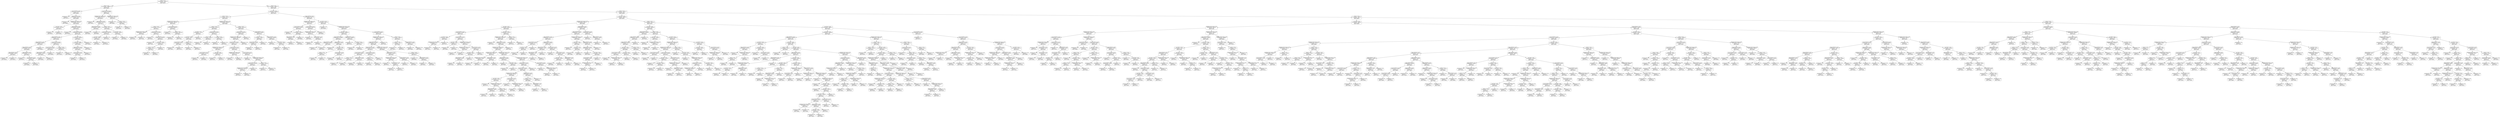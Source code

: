 digraph Tree {
node [shape=box, style="rounded", color="black", fontname="helvetica"] ;
edge [fontname="helvetica"] ;
0 [label="ratings <= 0.0\nsquared_error = 7318114.4\nsamples = 633\nvalue = 3061.4"] ;
1 [label="ratings <= 0.0\nsquared_error = 18996842.6\nsamples = 32\nvalue = 11892.1"] ;
0 -> 1 [labeldistance=2.5, labelangle=45, headlabel="True"] ;
2 [label="num_of_ratings <= 1.0\nsquared_error = 11955747.1\nsamples = 21\nvalue = 13849.4"] ;
1 -> 2 ;
3 [label="squared_error = 0.0\nsamples = 1\nvalue = 4012.0"] ;
2 -> 3 ;
4 [label="date_published <= 0.0\nsquared_error = 8915870.6\nsamples = 20\nvalue = 14188.7"] ;
2 -> 4 ;
5 [label="squared_error = 0.0\nsamples = 1\nvalue = 20064.0"] ;
4 -> 5 ;
6 [label="weighted_review_score <= 0.0\nsquared_error = 7957418.7\nsamples = 19\nvalue = 13978.8"] ;
4 -> 6 ;
7 [label="num_likes <= 0.0\nsquared_error = 2324168.0\nsamples = 2\nvalue = 10470.0"] ;
6 -> 7 ;
8 [label="squared_error = 0.0\nsamples = 1\nvalue = 8314.0"] ;
7 -> 8 ;
9 [label="squared_error = 0.0\nsamples = 1\nvalue = 11548.0"] ;
7 -> 9 ;
10 [label="date_published <= 0.0\nsquared_error = 6978699.1\nsamples = 17\nvalue = 14399.9"] ;
6 -> 10 ;
11 [label="squared_error = 0.0\nsamples = 1\nvalue = 22232.0"] ;
10 -> 11 ;
12 [label="num_of_ratings <= 1.0\nsquared_error = 4607060.6\nsamples = 16\nvalue = 14073.5"] ;
10 -> 12 ;
13 [label="date_published <= 0.0\nsquared_error = 2525462.8\nsamples = 11\nvalue = 14738.9"] ;
12 -> 13 ;
14 [label="date_published <= 0.0\nsquared_error = 948054.9\nsamples = 6\nvalue = 15647.7"] ;
13 -> 14 ;
15 [label="date_published <= 0.0\nsquared_error = 642803.3\nsamples = 5\nvalue = 15289.9"] ;
14 -> 15 ;
16 [label="date_published <= 0.0\nsquared_error = 19866.9\nsamples = 2\nvalue = 16132.7"] ;
15 -> 16 ;
17 [label="squared_error = 0.0\nsamples = 1\nvalue = 16033.0"] ;
16 -> 17 ;
18 [label="squared_error = 0.0\nsamples = 1\nvalue = 16332.0"] ;
16 -> 18 ;
19 [label="date_published <= 0.0\nsquared_error = 177700.2\nsamples = 3\nvalue = 14657.8"] ;
15 -> 19 ;
20 [label="squared_error = 0.0\nsamples = 1\nvalue = 15273.0"] ;
19 -> 20 ;
21 [label="num_of_ratings <= 1.0\nsquared_error = 68696.9\nsamples = 2\nvalue = 14452.7"] ;
19 -> 21 ;
22 [label="squared_error = 0.0\nsamples = 1\nvalue = 14638.0"] ;
21 -> 22 ;
23 [label="squared_error = 0.0\nsamples = 1\nvalue = 14082.0"] ;
21 -> 23 ;
24 [label="squared_error = 0.0\nsamples = 1\nvalue = 16900.0"] ;
14 -> 24 ;
25 [label="num_of_ratings <= 1.0\nsquared_error = 2325656.0\nsamples = 5\nvalue = 13716.5"] ;
13 -> 25 ;
26 [label="num_of_ratings <= 1.0\nsquared_error = 820788.7\nsamples = 3\nvalue = 15292.0"] ;
25 -> 26 ;
27 [label="date_published <= 0.0\nsquared_error = 149382.2\nsamples = 2\nvalue = 14691.5"] ;
26 -> 27 ;
28 [label="squared_error = 0.0\nsamples = 1\nvalue = 14305.0"] ;
27 -> 28 ;
29 [label="squared_error = 0.0\nsamples = 1\nvalue = 15078.0"] ;
27 -> 29 ;
30 [label="squared_error = 0.0\nsamples = 1\nvalue = 16493.0"] ;
26 -> 30 ;
31 [label="ratings <= 0.0\nsquared_error = 845664.2\nsamples = 2\nvalue = 12771.2"] ;
25 -> 31 ;
32 [label="squared_error = 0.0\nsamples = 1\nvalue = 13231.0"] ;
31 -> 32 ;
33 [label="squared_error = 0.0\nsamples = 1\nvalue = 10932.0"] ;
31 -> 33 ;
34 [label="num_likes <= 0.0\nsquared_error = 5976395.6\nsamples = 5\nvalue = 12457.7"] ;
12 -> 34 ;
35 [label="num_likes <= 0.0\nsquared_error = 6488054.6\nsamples = 4\nvalue = 13190.4"] ;
34 -> 35 ;
36 [label="date_published <= 0.0\nsquared_error = 1205180.7\nsamples = 3\nvalue = 12015.2"] ;
35 -> 36 ;
37 [label="num_of_ratings <= 1.0\nsquared_error = 33973.6\nsamples = 2\nvalue = 12642.3"] ;
36 -> 37 ;
38 [label="squared_error = 0.0\nsamples = 1\nvalue = 12903.0"] ;
37 -> 38 ;
39 [label="squared_error = 0.0\nsamples = 1\nvalue = 12512.0"] ;
37 -> 39 ;
40 [label="squared_error = 0.0\nsamples = 1\nvalue = 10134.0"] ;
36 -> 40 ;
41 [label="squared_error = 0.0\nsamples = 1\nvalue = 17891.0"] ;
35 -> 41 ;
42 [label="squared_error = 0.0\nsamples = 1\nvalue = 10626.0"] ;
34 -> 42 ;
43 [label="num_of_ratings <= 1.0\nsquared_error = 13703999.3\nsamples = 11\nvalue = 8629.8"] ;
1 -> 43 ;
44 [label="weighted_review_score <= 0.0\nsquared_error = 8751935.3\nsamples = 8\nvalue = 10557.8"] ;
43 -> 44 ;
45 [label="squared_error = 0.0\nsamples = 1\nvalue = 3191.0"] ;
44 -> 45 ;
46 [label="date_published <= 0.0\nsquared_error = 4165393.9\nsamples = 7\nvalue = 11227.5"] ;
44 -> 46 ;
47 [label="date_published <= 0.0\nsquared_error = 18688.9\nsamples = 2\nvalue = 9198.3"] ;
46 -> 47 ;
48 [label="squared_error = 0.0\nsamples = 1\nvalue = 9295.0"] ;
47 -> 48 ;
49 [label="squared_error = 0.0\nsamples = 1\nvalue = 9005.0"] ;
47 -> 49 ;
50 [label="ratings <= 0.0\nsquared_error = 3597218.2\nsamples = 5\nvalue = 11988.5"] ;
46 -> 50 ;
51 [label="num_of_ratings <= 1.0\nsquared_error = 1867754.2\nsamples = 3\nvalue = 13592.5"] ;
50 -> 51 ;
52 [label="num_likes <= 0.0\nsquared_error = 86805.6\nsamples = 2\nvalue = 14367.7"] ;
51 -> 52 ;
53 [label="squared_error = 0.0\nsamples = 1\nvalue = 13951.0"] ;
52 -> 53 ;
54 [label="squared_error = 0.0\nsamples = 1\nvalue = 14576.0"] ;
52 -> 54 ;
55 [label="squared_error = 0.0\nsamples = 1\nvalue = 11267.0"] ;
51 -> 55 ;
56 [label="num_likes <= 0.0\nsquared_error = 181050.2\nsamples = 2\nvalue = 10384.5"] ;
50 -> 56 ;
57 [label="squared_error = 0.0\nsamples = 1\nvalue = 10810.0"] ;
56 -> 57 ;
58 [label="squared_error = 0.0\nsamples = 1\nvalue = 9959.0"] ;
56 -> 58 ;
59 [label="weighted_review_score <= 0.0\nsquared_error = 1303737.9\nsamples = 3\nvalue = 4773.7"] ;
43 -> 59 ;
60 [label="squared_error = 0.0\nsamples = 1\nvalue = 3682.0"] ;
59 -> 60 ;
61 [label="ratings <= 0.0\nsquared_error = 224003.6\nsamples = 2\nvalue = 5865.3"] ;
59 -> 61 ;
62 [label="squared_error = 0.0\nsamples = 1\nvalue = 5196.0"] ;
61 -> 62 ;
63 [label="squared_error = 0.0\nsamples = 1\nvalue = 6200.0"] ;
61 -> 63 ;
64 [label="ratings <= 0.0\nsquared_error = 2599237.9\nsamples = 601\nvalue = 2616.2"] ;
0 -> 64 [labeldistance=2.5, labelangle=-45, headlabel="False"] ;
65 [label="num_likes <= 0.0\nsquared_error = 6301686.8\nsamples = 79\nvalue = 5015.8"] ;
64 -> 65 ;
66 [label="ratings <= 0.0\nsquared_error = 5103523.9\nsamples = 40\nvalue = 4154.4"] ;
65 -> 66 ;
67 [label="weighted_review_score <= 0.0\nsquared_error = 7843582.4\nsamples = 10\nvalue = 5333.4"] ;
66 -> 67 ;
68 [label="ratings <= 0.0\nsquared_error = 3779220.0\nsamples = 7\nvalue = 4422.2"] ;
67 -> 68 ;
69 [label="weighted_review_score <= 0.0\nsquared_error = 792990.2\nsamples = 2\nvalue = 2688.5"] ;
68 -> 69 ;
70 [label="squared_error = 0.0\nsamples = 1\nvalue = 3579.0"] ;
69 -> 70 ;
71 [label="squared_error = 0.0\nsamples = 1\nvalue = 1798.0"] ;
69 -> 71 ;
72 [label="num_of_ratings <= 1.0\nsquared_error = 3176769.5\nsamples = 5\nvalue = 5192.8"] ;
68 -> 72 ;
73 [label="squared_error = 0.0\nsamples = 1\nvalue = 2814.0"] ;
72 -> 73 ;
74 [label="num_of_ratings <= 1.0\nsquared_error = 2005754.5\nsamples = 4\nvalue = 5872.4"] ;
72 -> 74 ;
75 [label="squared_error = 0.0\nsamples = 1\nvalue = 7344.0"] ;
74 -> 75 ;
76 [label="num_likes <= 0.0\nsquared_error = 1918973.1\nsamples = 3\nvalue = 5627.2"] ;
74 -> 76 ;
77 [label="ratings <= 0.0\nsquared_error = 212515.4\nsamples = 2\nvalue = 6217.4"] ;
76 -> 77 ;
78 [label="squared_error = 0.0\nsamples = 1\nvalue = 6782.0"] ;
77 -> 78 ;
79 [label="squared_error = 0.0\nsamples = 1\nvalue = 5841.0"] ;
77 -> 79 ;
80 [label="squared_error = 0.0\nsamples = 1\nvalue = 2676.0"] ;
76 -> 80 ;
81 [label="num_of_ratings <= 1.0\nsquared_error = 9584920.7\nsamples = 3\nvalue = 8294.8"] ;
67 -> 81 ;
82 [label="squared_error = 0.0\nsamples = 1\nvalue = 13136.0"] ;
81 -> 82 ;
83 [label="ratings <= 0.0\nsquared_error = 2363138.0\nsamples = 2\nvalue = 6681.0"] ;
81 -> 83 ;
84 [label="squared_error = 0.0\nsamples = 1\nvalue = 4507.0"] ;
83 -> 84 ;
85 [label="squared_error = 0.0\nsamples = 1\nvalue = 7768.0"] ;
83 -> 85 ;
86 [label="weighted_review_score <= 0.0\nsquared_error = 3253435.9\nsamples = 30\nvalue = 3688.3"] ;
66 -> 86 ;
87 [label="ratings <= 0.0\nsquared_error = 2516334.6\nsamples = 9\nvalue = 2680.8"] ;
86 -> 87 ;
88 [label="num_likes <= 0.0\nsquared_error = 71754.6\nsamples = 5\nvalue = 1901.5"] ;
87 -> 88 ;
89 [label="num_likes <= 0.0\nsquared_error = 29613.5\nsamples = 4\nvalue = 1798.8"] ;
88 -> 89 ;
90 [label="num_of_ratings <= 1.0\nsquared_error = 13974.2\nsamples = 2\nvalue = 1969.2"] ;
89 -> 90 ;
91 [label="squared_error = 0.0\nsamples = 1\nvalue = 1901.0"] ;
90 -> 91 ;
92 [label="squared_error = 0.0\nsamples = 1\nvalue = 2174.0"] ;
90 -> 92 ;
93 [label="ratings <= 0.0\nsquared_error = 277.4\nsamples = 2\nvalue = 1662.4"] ;
89 -> 93 ;
94 [label="squared_error = 0.0\nsamples = 1\nvalue = 1642.0"] ;
93 -> 94 ;
95 [label="squared_error = 0.0\nsamples = 1\nvalue = 1676.0"] ;
93 -> 95 ;
96 [label="squared_error = 0.0\nsamples = 1\nvalue = 2364.0"] ;
88 -> 96 ;
97 [label="num_of_ratings <= 1.0\nsquared_error = 2976791.2\nsamples = 4\nvalue = 4823.8"] ;
87 -> 97 ;
98 [label="ratings <= 0.0\nsquared_error = 483025.0\nsamples = 2\nvalue = 6321.0"] ;
97 -> 98 ;
99 [label="squared_error = 0.0\nsamples = 1\nvalue = 7016.0"] ;
98 -> 99 ;
100 [label="squared_error = 0.0\nsamples = 1\nvalue = 5626.0"] ;
98 -> 100 ;
101 [label="ratings <= 0.0\nsquared_error = 987042.2\nsamples = 2\nvalue = 3326.5"] ;
97 -> 101 ;
102 [label="squared_error = 0.0\nsamples = 1\nvalue = 2333.0"] ;
101 -> 102 ;
103 [label="squared_error = 0.0\nsamples = 1\nvalue = 4320.0"] ;
101 -> 103 ;
104 [label="ratings <= 0.0\nsquared_error = 2813216.8\nsamples = 21\nvalue = 4228.0"] ;
86 -> 104 ;
105 [label="num_of_ratings <= 1.0\nsquared_error = 2402276.6\nsamples = 15\nvalue = 4800.2"] ;
104 -> 105 ;
106 [label="weighted_review_score <= 0.0\nsquared_error = 2064758.3\nsamples = 14\nvalue = 4647.8"] ;
105 -> 106 ;
107 [label="num_of_ratings <= 1.0\nsquared_error = 1770397.4\nsamples = 13\nvalue = 4501.1"] ;
106 -> 107 ;
108 [label="weighted_review_score <= 0.0\nsquared_error = 546650.2\nsamples = 4\nvalue = 3911.5"] ;
107 -> 108 ;
109 [label="num_of_ratings <= 1.0\nsquared_error = 257283.6\nsamples = 2\nvalue = 3290.3"] ;
108 -> 109 ;
110 [label="squared_error = 0.0\nsamples = 1\nvalue = 2573.0"] ;
109 -> 110 ;
111 [label="squared_error = 0.0\nsamples = 1\nvalue = 3649.0"] ;
109 -> 111 ;
112 [label="num_likes <= 0.0\nsquared_error = 64320.9\nsamples = 2\nvalue = 4532.7"] ;
108 -> 112 ;
113 [label="squared_error = 0.0\nsamples = 1\nvalue = 4174.0"] ;
112 -> 113 ;
114 [label="squared_error = 0.0\nsamples = 1\nvalue = 4712.0"] ;
112 -> 114 ;
115 [label="num_of_ratings <= 1.0\nsquared_error = 2121540.1\nsamples = 9\nvalue = 4795.9"] ;
107 -> 115 ;
116 [label="weighted_review_score <= 0.0\nsquared_error = 1527696.0\nsamples = 2\nvalue = 7192.0"] ;
115 -> 116 ;
117 [label="squared_error = 0.0\nsamples = 1\nvalue = 5956.0"] ;
116 -> 117 ;
118 [label="squared_error = 0.0\nsamples = 1\nvalue = 8428.0"] ;
116 -> 118 ;
119 [label="num_of_ratings <= 1.0\nsquared_error = 862417.2\nsamples = 7\nvalue = 4316.7"] ;
115 -> 119 ;
120 [label="squared_error = 0.0\nsamples = 1\nvalue = 2968.0"] ;
119 -> 120 ;
121 [label="weighted_review_score <= 0.0\nsquared_error = 509586.6\nsamples = 6\nvalue = 4653.9"] ;
119 -> 121 ;
122 [label="num_of_ratings <= 1.0\nsquared_error = 347133.0\nsamples = 3\nvalue = 5042.2"] ;
121 -> 122 ;
123 [label="weighted_review_score <= 0.0\nsquared_error = 111706.9\nsamples = 2\nvalue = 5474.3"] ;
122 -> 123 ;
124 [label="squared_error = 0.0\nsamples = 1\nvalue = 5947.0"] ;
123 -> 124 ;
125 [label="squared_error = 0.0\nsamples = 1\nvalue = 5238.0"] ;
123 -> 125 ;
126 [label="squared_error = 0.0\nsamples = 1\nvalue = 4394.0"] ;
122 -> 126 ;
127 [label="ratings <= 0.0\nsquared_error = 110136.9\nsamples = 3\nvalue = 4006.7"] ;
121 -> 127 ;
128 [label="squared_error = 0.0\nsamples = 2\nvalue = 3772.0"] ;
127 -> 128 ;
129 [label="squared_error = 0.0\nsamples = 1\nvalue = 4476.0"] ;
127 -> 129 ;
130 [label="squared_error = 0.0\nsamples = 1\nvalue = 7289.0"] ;
106 -> 130 ;
131 [label="squared_error = 0.0\nsamples = 1\nvalue = 7694.0"] ;
105 -> 131 ;
132 [label="date_published <= 0.0\nsquared_error = 976563.2\nsamples = 6\nvalue = 2797.8"] ;
104 -> 132 ;
133 [label="ratings <= 0.0\nsquared_error = 540523.2\nsamples = 3\nvalue = 3382.0"] ;
132 -> 133 ;
134 [label="num_of_ratings <= 1.0\nsquared_error = 4867.6\nsamples = 2\nvalue = 2783.3"] ;
133 -> 134 ;
135 [label="squared_error = 0.0\nsamples = 1\nvalue = 2882.0"] ;
134 -> 135 ;
136 [label="squared_error = 0.0\nsamples = 1\nvalue = 2734.0"] ;
134 -> 136 ;
137 [label="squared_error = 0.0\nsamples = 1\nvalue = 4280.0"] ;
133 -> 137 ;
138 [label="date_published <= 0.0\nsquared_error = 186194.0\nsamples = 3\nvalue = 1824.0"] ;
132 -> 138 ;
139 [label="squared_error = 0.0\nsamples = 1\nvalue = 2365.0"] ;
138 -> 139 ;
140 [label="num_likes <= 0.0\nsquared_error = 59780.2\nsamples = 2\nvalue = 1553.5"] ;
138 -> 140 ;
141 [label="squared_error = 0.0\nsamples = 1\nvalue = 1309.0"] ;
140 -> 141 ;
142 [label="squared_error = 0.0\nsamples = 1\nvalue = 1798.0"] ;
140 -> 142 ;
143 [label="date_published <= 0.0\nsquared_error = 6077230.2\nsamples = 39\nvalue = 5823.3"] ;
65 -> 143 ;
144 [label="weighted_review_score <= 0.0\nsquared_error = 4084907.1\nsamples = 8\nvalue = 7673.3"] ;
143 -> 144 ;
145 [label="num_of_ratings <= 1.0\nsquared_error = 1129649.0\nsamples = 4\nvalue = 6339.6"] ;
144 -> 145 ;
146 [label="squared_error = 0.0\nsamples = 1\nvalue = 5427.0"] ;
145 -> 146 ;
147 [label="ratings <= 0.0\nsquared_error = 1007869.4\nsamples = 3\nvalue = 6887.2"] ;
145 -> 147 ;
148 [label="date_published <= 0.0\nsquared_error = 67.7\nsamples = 2\nvalue = 6385.2"] ;
147 -> 148 ;
149 [label="squared_error = 0.0\nsamples = 1\nvalue = 6371.0"] ;
148 -> 149 ;
150 [label="squared_error = 0.0\nsamples = 1\nvalue = 6390.0"] ;
148 -> 150 ;
151 [label="squared_error = 0.0\nsamples = 1\nvalue = 8895.0"] ;
147 -> 151 ;
152 [label="num_of_ratings <= 1.0\nsquared_error = 3482720.5\nsamples = 4\nvalue = 9007.0"] ;
144 -> 152 ;
153 [label="weighted_review_score <= 0.0\nsquared_error = 20150.0\nsamples = 3\nvalue = 9710.6"] ;
152 -> 153 ;
154 [label="squared_error = 0.0\nsamples = 1\nvalue = 9549.0"] ;
153 -> 154 ;
155 [label="num_of_ratings <= 1.0\nsquared_error = 999.2\nsamples = 2\nvalue = 9831.8"] ;
153 -> 155 ;
156 [label="squared_error = 0.0\nsamples = 1\nvalue = 9777.0"] ;
155 -> 156 ;
157 [label="squared_error = 0.0\nsamples = 1\nvalue = 9850.0"] ;
155 -> 157 ;
158 [label="squared_error = 0.0\nsamples = 1\nvalue = 4082.0"] ;
152 -> 158 ;
159 [label="num_likes <= 0.0\nsquared_error = 5220278.2\nsamples = 31\nvalue = 5206.7"] ;
143 -> 159 ;
160 [label="squared_error = 0.0\nsamples = 1\nvalue = 10634.0"] ;
159 -> 160 ;
161 [label="weighted_review_score <= 0.0\nsquared_error = 4110881.4\nsamples = 30\nvalue = 4970.7"] ;
159 -> 161 ;
162 [label="num_likes <= 0.0\nsquared_error = 4064921.6\nsamples = 10\nvalue = 3702.4"] ;
161 -> 162 ;
163 [label="date_published <= 0.0\nsquared_error = 1263589.2\nsamples = 7\nvalue = 2418.4"] ;
162 -> 163 ;
164 [label="date_published <= 0.0\nsquared_error = 2305520.2\nsamples = 2\nvalue = 3185.7"] ;
163 -> 164 ;
165 [label="squared_error = 0.0\nsamples = 1\nvalue = 2112.0"] ;
164 -> 165 ;
166 [label="squared_error = 0.0\nsamples = 1\nvalue = 5333.0"] ;
164 -> 166 ;
167 [label="date_published <= 0.0\nsquared_error = 73243.6\nsamples = 5\nvalue = 1958.0"] ;
163 -> 167 ;
168 [label="squared_error = 0.0\nsamples = 1\nvalue = 2479.0"] ;
167 -> 168 ;
169 [label="num_likes <= 0.0\nsquared_error = 6729.2\nsamples = 4\nvalue = 1827.8"] ;
167 -> 169 ;
170 [label="ratings <= 0.0\nsquared_error = 702.2\nsamples = 2\nvalue = 1754.5"] ;
169 -> 170 ;
171 [label="squared_error = 0.0\nsamples = 1\nvalue = 1781.0"] ;
170 -> 171 ;
172 [label="squared_error = 0.0\nsamples = 1\nvalue = 1728.0"] ;
170 -> 172 ;
173 [label="num_of_ratings <= 1.0\nsquared_error = 2025.0\nsamples = 2\nvalue = 1901.0"] ;
169 -> 173 ;
174 [label="squared_error = 0.0\nsamples = 1\nvalue = 1946.0"] ;
173 -> 174 ;
175 [label="squared_error = 0.0\nsamples = 1\nvalue = 1856.0"] ;
173 -> 175 ;
176 [label="date_published <= 0.0\nsquared_error = 1688541.8\nsamples = 3\nvalue = 5756.8"] ;
162 -> 176 ;
177 [label="squared_error = 0.0\nsamples = 1\nvalue = 4779.0"] ;
176 -> 177 ;
178 [label="ratings <= 0.0\nsquared_error = 636006.2\nsamples = 2\nvalue = 7223.5"] ;
176 -> 178 ;
179 [label="squared_error = 0.0\nsamples = 1\nvalue = 8021.0"] ;
178 -> 179 ;
180 [label="squared_error = 0.0\nsamples = 1\nvalue = 6426.0"] ;
178 -> 180 ;
181 [label="num_of_ratings <= 1.0\nsquared_error = 3245622.7\nsamples = 20\nvalue = 5470.4"] ;
161 -> 181 ;
182 [label="weighted_review_score <= 0.0\nsquared_error = 3474613.7\nsamples = 16\nvalue = 5917.3"] ;
181 -> 182 ;
183 [label="date_published <= 0.0\nsquared_error = 2943277.7\nsamples = 15\nvalue = 6095.3"] ;
182 -> 183 ;
184 [label="date_published <= 0.0\nsquared_error = 4643300.2\nsamples = 7\nvalue = 5227.6"] ;
183 -> 184 ;
185 [label="num_of_ratings <= 1.0\nsquared_error = 618861.4\nsamples = 4\nvalue = 6781.8"] ;
184 -> 185 ;
186 [label="ratings <= 0.0\nsquared_error = 52212.2\nsamples = 2\nvalue = 7703.5"] ;
185 -> 186 ;
187 [label="squared_error = 0.0\nsamples = 1\nvalue = 7475.0"] ;
186 -> 187 ;
188 [label="squared_error = 0.0\nsamples = 1\nvalue = 7932.0"] ;
186 -> 188 ;
189 [label="date_published <= 0.0\nsquared_error = 52704.2\nsamples = 2\nvalue = 6167.3"] ;
185 -> 189 ;
190 [label="squared_error = 0.0\nsamples = 1\nvalue = 6005.0"] ;
189 -> 190 ;
191 [label="squared_error = 0.0\nsamples = 1\nvalue = 6492.0"] ;
189 -> 191 ;
192 [label="num_of_ratings <= 1.0\nsquared_error = 615320.9\nsamples = 3\nvalue = 2637.3"] ;
184 -> 192 ;
193 [label="ratings <= 0.0\nsquared_error = 16.0\nsamples = 2\nvalue = 3192.0"] ;
192 -> 193 ;
194 [label="squared_error = 0.0\nsamples = 1\nvalue = 3196.0"] ;
193 -> 194 ;
195 [label="squared_error = 0.0\nsamples = 1\nvalue = 3188.0"] ;
193 -> 195 ;
196 [label="squared_error = 0.0\nsamples = 1\nvalue = 1528.0"] ;
192 -> 196 ;
197 [label="weighted_review_score <= 0.0\nsquared_error = 1148729.6\nsamples = 8\nvalue = 6629.2"] ;
183 -> 197 ;
198 [label="date_published <= 0.0\nsquared_error = 436196.2\nsamples = 5\nvalue = 7054.7"] ;
197 -> 198 ;
199 [label="weighted_review_score <= 0.0\nsquared_error = 346288.5\nsamples = 3\nvalue = 7435.2"] ;
198 -> 199 ;
200 [label="squared_error = 0.0\nsamples = 1\nvalue = 8751.0"] ;
199 -> 200 ;
201 [label="num_of_ratings <= 1.0\nsquared_error = 6.0\nsamples = 2\nvalue = 7172.0"] ;
199 -> 201 ;
202 [label="squared_error = 0.0\nsamples = 1\nvalue = 7169.0"] ;
201 -> 202 ;
203 [label="squared_error = 0.0\nsamples = 1\nvalue = 7174.0"] ;
201 -> 203 ;
204 [label="date_published <= 0.0\nsquared_error = 28227.0\nsamples = 2\nvalue = 6484.0"] ;
198 -> 204 ;
205 [label="squared_error = 0.0\nsamples = 1\nvalue = 6775.0"] ;
204 -> 205 ;
206 [label="squared_error = 0.0\nsamples = 1\nvalue = 6387.0"] ;
204 -> 206 ;
207 [label="ratings <= 0.0\nsquared_error = 909048.7\nsamples = 3\nvalue = 5211.0"] ;
197 -> 207 ;
208 [label="squared_error = 0.0\nsamples = 1\nvalue = 3980.0"] ;
207 -> 208 ;
209 [label="date_published <= 0.0\nsquared_error = 227052.2\nsamples = 2\nvalue = 5826.5"] ;
207 -> 209 ;
210 [label="squared_error = 0.0\nsamples = 1\nvalue = 5350.0"] ;
209 -> 210 ;
211 [label="squared_error = 0.0\nsamples = 1\nvalue = 6303.0"] ;
209 -> 211 ;
212 [label="squared_error = 0.0\nsamples = 1\nvalue = 2180.0"] ;
182 -> 212 ;
213 [label="ratings <= 0.0\nsquared_error = 1589030.6\nsamples = 4\nvalue = 4576.5"] ;
181 -> 213 ;
214 [label="ratings <= 0.0\nsquared_error = 79524.0\nsamples = 2\nvalue = 6189.0"] ;
213 -> 214 ;
215 [label="squared_error = 0.0\nsamples = 1\nvalue = 5907.0"] ;
214 -> 215 ;
216 [label="squared_error = 0.0\nsamples = 1\nvalue = 6471.0"] ;
214 -> 216 ;
217 [label="date_published <= 0.0\nsquared_error = 116640.0\nsamples = 2\nvalue = 3655.0"] ;
213 -> 217 ;
218 [label="squared_error = 0.0\nsamples = 1\nvalue = 3439.0"] ;
217 -> 218 ;
219 [label="squared_error = 0.0\nsamples = 1\nvalue = 4195.0"] ;
217 -> 219 ;
220 [label="ratings <= 0.0\nsquared_error = 1053272.7\nsamples = 522\nvalue = 2256.8"] ;
64 -> 220 ;
221 [label="num_likes <= 0.0\nsquared_error = 1606780.4\nsamples = 191\nvalue = 2893.7"] ;
220 -> 221 ;
222 [label="weighted_review_score <= 0.0\nsquared_error = 595627.5\nsamples = 61\nvalue = 2385.6"] ;
221 -> 222 ;
223 [label="num_likes <= 0.0\nsquared_error = 653158.0\nsamples = 38\nvalue = 2660.6"] ;
222 -> 223 ;
224 [label="num_of_ratings <= 1.0\nsquared_error = 253485.5\nsamples = 11\nvalue = 2166.4"] ;
223 -> 224 ;
225 [label="num_likes <= 0.0\nsquared_error = 89366.2\nsamples = 3\nvalue = 1554.3"] ;
224 -> 225 ;
226 [label="weighted_review_score <= 0.0\nsquared_error = 64.0\nsamples = 2\nvalue = 1343.0"] ;
225 -> 226 ;
227 [label="squared_error = 0.0\nsamples = 1\nvalue = 1351.0"] ;
226 -> 227 ;
228 [label="squared_error = 0.0\nsamples = 1\nvalue = 1335.0"] ;
226 -> 228 ;
229 [label="squared_error = 0.0\nsamples = 1\nvalue = 1977.0"] ;
225 -> 229 ;
230 [label="num_of_ratings <= 1.0\nsquared_error = 191171.1\nsamples = 8\nvalue = 2297.6"] ;
224 -> 230 ;
231 [label="num_likes <= 0.0\nsquared_error = 6422.2\nsamples = 2\nvalue = 2871.3"] ;
230 -> 231 ;
232 [label="squared_error = 0.0\nsamples = 1\nvalue = 2928.0"] ;
231 -> 232 ;
233 [label="squared_error = 0.0\nsamples = 1\nvalue = 2758.0"] ;
231 -> 233 ;
234 [label="weighted_review_score <= 0.0\nsquared_error = 127288.4\nsamples = 6\nvalue = 2141.1"] ;
230 -> 234 ;
235 [label="weighted_review_score <= 0.0\nsquared_error = 1386.2\nsamples = 2\nvalue = 2472.6"] ;
234 -> 235 ;
236 [label="squared_error = 0.0\nsamples = 1\nvalue = 2427.0"] ;
235 -> 236 ;
237 [label="squared_error = 0.0\nsamples = 1\nvalue = 2503.0"] ;
235 -> 237 ;
238 [label="num_of_ratings <= 1.0\nsquared_error = 64306.8\nsamples = 4\nvalue = 1864.8"] ;
234 -> 238 ;
239 [label="num_likes <= 0.0\nsquared_error = 30316.2\nsamples = 3\nvalue = 1953.2"] ;
238 -> 239 ;
240 [label="date_published <= 0.0\nsquared_error = 5547.6\nsamples = 2\nvalue = 2087.3"] ;
239 -> 240 ;
241 [label="squared_error = 0.0\nsamples = 1\nvalue = 2140.0"] ;
240 -> 241 ;
242 [label="squared_error = 0.0\nsamples = 1\nvalue = 1982.0"] ;
240 -> 242 ;
243 [label="squared_error = 0.0\nsamples = 1\nvalue = 1752.0"] ;
239 -> 243 ;
244 [label="squared_error = 0.0\nsamples = 1\nvalue = 1423.0"] ;
238 -> 244 ;
245 [label="num_likes <= 0.0\nsquared_error = 671076.2\nsamples = 27\nvalue = 2900.6"] ;
223 -> 245 ;
246 [label="weighted_review_score <= 0.0\nsquared_error = 551141.0\nsamples = 25\nvalue = 2996.3"] ;
245 -> 246 ;
247 [label="squared_error = 0.0\nsamples = 1\nvalue = 1301.0"] ;
246 -> 247 ;
248 [label="date_published <= 0.0\nsquared_error = 475740.0\nsamples = 24\nvalue = 3049.3"] ;
246 -> 248 ;
249 [label="weighted_review_score <= 0.0\nsquared_error = 396509.1\nsamples = 23\nvalue = 3103.7"] ;
248 -> 249 ;
250 [label="weighted_review_score <= 0.0\nsquared_error = 303972.7\nsamples = 4\nvalue = 3712.2"] ;
249 -> 250 ;
251 [label="weighted_review_score <= 0.0\nsquared_error = 1089.0\nsamples = 2\nvalue = 3164.0"] ;
250 -> 251 ;
252 [label="squared_error = 0.0\nsamples = 1\nvalue = 3131.0"] ;
251 -> 252 ;
253 [label="squared_error = 0.0\nsamples = 1\nvalue = 3197.0"] ;
251 -> 253 ;
254 [label="date_published <= 0.0\nsquared_error = 5700.2\nsamples = 2\nvalue = 4260.5"] ;
250 -> 254 ;
255 [label="squared_error = 0.0\nsamples = 1\nvalue = 4336.0"] ;
254 -> 255 ;
256 [label="squared_error = 0.0\nsamples = 1\nvalue = 4185.0"] ;
254 -> 256 ;
257 [label="weighted_review_score <= 0.0\nsquared_error = 347221.3\nsamples = 19\nvalue = 3013.5"] ;
249 -> 257 ;
258 [label="date_published <= 0.0\nsquared_error = 261289.5\nsamples = 3\nvalue = 2093.0"] ;
257 -> 258 ;
259 [label="squared_error = 0.0\nsamples = 1\nvalue = 2865.0"] ;
258 -> 259 ;
260 [label="num_likes <= 0.0\nsquared_error = 83504.2\nsamples = 2\nvalue = 1835.7"] ;
258 -> 260 ;
261 [label="squared_error = 0.0\nsamples = 1\nvalue = 2040.0"] ;
260 -> 261 ;
262 [label="squared_error = 0.0\nsamples = 1\nvalue = 1427.0"] ;
260 -> 262 ;
263 [label="weighted_review_score <= 0.0\nsquared_error = 189171.1\nsamples = 16\nvalue = 3173.6"] ;
257 -> 263 ;
264 [label="num_of_ratings <= 1.0\nsquared_error = 137412.5\nsamples = 13\nvalue = 3288.6"] ;
263 -> 264 ;
265 [label="num_of_ratings <= 1.0\nsquared_error = 76833.9\nsamples = 12\nvalue = 3384.9"] ;
264 -> 265 ;
266 [label="weighted_review_score <= 0.0\nsquared_error = 67638.8\nsamples = 8\nvalue = 3286.0"] ;
265 -> 266 ;
267 [label="num_likes <= 0.0\nsquared_error = 48279.5\nsamples = 5\nvalue = 3138.2"] ;
266 -> 267 ;
268 [label="squared_error = 0.0\nsamples = 1\nvalue = 2777.0"] ;
267 -> 268 ;
269 [label="weighted_review_score <= 0.0\nsquared_error = 26629.4\nsamples = 4\nvalue = 3210.4"] ;
267 -> 269 ;
270 [label="date_published <= 0.0\nsquared_error = 5929.0\nsamples = 2\nvalue = 3032.0"] ;
269 -> 270 ;
271 [label="squared_error = 0.0\nsamples = 1\nvalue = 3109.0"] ;
270 -> 271 ;
272 [label="squared_error = 0.0\nsamples = 1\nvalue = 2955.0"] ;
270 -> 272 ;
273 [label="ratings <= 0.0\nsquared_error = 5066.9\nsamples = 2\nvalue = 3329.3"] ;
269 -> 273 ;
274 [label="squared_error = 0.0\nsamples = 1\nvalue = 3430.0"] ;
273 -> 274 ;
275 [label="squared_error = 0.0\nsamples = 1\nvalue = 3279.0"] ;
273 -> 275 ;
276 [label="num_of_ratings <= 1.0\nsquared_error = 14722.7\nsamples = 3\nvalue = 3507.8"] ;
266 -> 276 ;
277 [label="squared_error = 0.0\nsamples = 1\nvalue = 3712.0"] ;
276 -> 277 ;
278 [label="weighted_review_score <= 0.0\nsquared_error = 1088.9\nsamples = 2\nvalue = 3439.7"] ;
276 -> 278 ;
279 [label="squared_error = 0.0\nsamples = 1\nvalue = 3463.0"] ;
278 -> 279 ;
280 [label="squared_error = 0.0\nsamples = 1\nvalue = 3393.0"] ;
278 -> 280 ;
281 [label="date_published <= 0.0\nsquared_error = 36497.4\nsamples = 4\nvalue = 3582.8"] ;
265 -> 281 ;
282 [label="ratings <= 0.0\nsquared_error = 9113.2\nsamples = 3\nvalue = 3668.2"] ;
281 -> 282 ;
283 [label="squared_error = 0.0\nsamples = 1\nvalue = 3503.0"] ;
282 -> 283 ;
284 [label="date_published <= 0.0\nsquared_error = 14.2\nsamples = 2\nvalue = 3723.3"] ;
282 -> 284 ;
285 [label="squared_error = 0.0\nsamples = 1\nvalue = 3726.0"] ;
284 -> 285 ;
286 [label="squared_error = 0.0\nsamples = 1\nvalue = 3718.0"] ;
284 -> 286 ;
287 [label="squared_error = 0.0\nsamples = 1\nvalue = 3241.0"] ;
281 -> 287 ;
288 [label="squared_error = 0.0\nsamples = 1\nvalue = 2566.0"] ;
264 -> 288 ;
289 [label="num_of_ratings <= 1.0\nsquared_error = 192233.5\nsamples = 3\nvalue = 2847.8"] ;
263 -> 289 ;
290 [label="squared_error = 0.0\nsamples = 1\nvalue = 1881.0"] ;
289 -> 290 ;
291 [label="weighted_review_score <= 0.0\nsquared_error = 6336.2\nsamples = 2\nvalue = 3041.2"] ;
289 -> 291 ;
292 [label="squared_error = 0.0\nsamples = 1\nvalue = 2882.0"] ;
291 -> 292 ;
293 [label="squared_error = 0.0\nsamples = 1\nvalue = 3081.0"] ;
291 -> 293 ;
294 [label="squared_error = 0.0\nsamples = 1\nvalue = 1364.0"] ;
248 -> 294 ;
295 [label="ratings <= 0.0\nsquared_error = 2070.2\nsamples = 2\nvalue = 1320.5"] ;
245 -> 295 ;
296 [label="squared_error = 0.0\nsamples = 1\nvalue = 1275.0"] ;
295 -> 296 ;
297 [label="squared_error = 0.0\nsamples = 1\nvalue = 1366.0"] ;
295 -> 297 ;
298 [label="date_published <= 0.0\nsquared_error = 259105.1\nsamples = 23\nvalue = 1999.1"] ;
222 -> 298 ;
299 [label="date_published <= 0.0\nsquared_error = 175351.7\nsamples = 20\nvalue = 1877.6"] ;
298 -> 299 ;
300 [label="date_published <= 0.0\nsquared_error = 152125.9\nsamples = 11\nvalue = 2102.6"] ;
299 -> 300 ;
301 [label="num_of_ratings <= 1.0\nsquared_error = 59720.6\nsamples = 3\nvalue = 1761.4"] ;
300 -> 301 ;
302 [label="num_likes <= 0.0\nsquared_error = 961.0\nsamples = 2\nvalue = 1640.0"] ;
301 -> 302 ;
303 [label="squared_error = 0.0\nsamples = 1\nvalue = 1609.0"] ;
302 -> 303 ;
304 [label="squared_error = 0.0\nsamples = 1\nvalue = 1671.0"] ;
302 -> 304 ;
305 [label="squared_error = 0.0\nsamples = 1\nvalue = 2247.0"] ;
301 -> 305 ;
306 [label="date_published <= 0.0\nsquared_error = 125664.9\nsamples = 8\nvalue = 2233.8"] ;
300 -> 306 ;
307 [label="date_published <= 0.0\nsquared_error = 7290.2\nsamples = 3\nvalue = 2687.8"] ;
306 -> 307 ;
308 [label="date_published <= 0.0\nsquared_error = 18.0\nsamples = 2\nvalue = 2737.0"] ;
307 -> 308 ;
309 [label="squared_error = 0.0\nsamples = 1\nvalue = 2740.0"] ;
308 -> 309 ;
310 [label="squared_error = 0.0\nsamples = 1\nvalue = 2731.0"] ;
308 -> 310 ;
311 [label="squared_error = 0.0\nsamples = 1\nvalue = 2540.0"] ;
307 -> 311 ;
312 [label="num_of_ratings <= 1.0\nsquared_error = 46010.5\nsamples = 5\nvalue = 2032.1"] ;
306 -> 312 ;
313 [label="squared_error = 0.0\nsamples = 1\nvalue = 1891.0"] ;
312 -> 313 ;
314 [label="num_of_ratings <= 1.0\nsquared_error = 54081.6\nsamples = 4\nvalue = 2102.7"] ;
312 -> 314 ;
315 [label="num_likes <= 0.0\nsquared_error = 59536.0\nsamples = 2\nvalue = 2345.0"] ;
314 -> 315 ;
316 [label="squared_error = 0.0\nsamples = 1\nvalue = 2589.0"] ;
315 -> 316 ;
317 [label="squared_error = 0.0\nsamples = 1\nvalue = 2101.0"] ;
315 -> 317 ;
318 [label="date_published <= 0.0\nsquared_error = 7310.2\nsamples = 2\nvalue = 1981.5"] ;
314 -> 318 ;
319 [label="squared_error = 0.0\nsamples = 1\nvalue = 2067.0"] ;
318 -> 319 ;
320 [label="squared_error = 0.0\nsamples = 1\nvalue = 1896.0"] ;
318 -> 320 ;
321 [label="weighted_review_score <= 0.0\nsquared_error = 56456.4\nsamples = 9\nvalue = 1588.4"] ;
299 -> 321 ;
322 [label="num_likes <= 0.0\nsquared_error = 1356.8\nsamples = 3\nvalue = 1438.2"] ;
321 -> 322 ;
323 [label="squared_error = 0.0\nsamples = 1\nvalue = 1357.0"] ;
322 -> 323 ;
324 [label="num_likes <= 0.0\nsquared_error = 47.0\nsamples = 2\nvalue = 1454.4"] ;
322 -> 324 ;
325 [label="squared_error = 0.0\nsamples = 1\nvalue = 1446.0"] ;
324 -> 325 ;
326 [label="squared_error = 0.0\nsamples = 1\nvalue = 1460.0"] ;
324 -> 326 ;
327 [label="date_published <= 0.0\nsquared_error = 68174.8\nsamples = 6\nvalue = 1701.0"] ;
321 -> 327 ;
328 [label="date_published <= 0.0\nsquared_error = 46877.9\nsamples = 5\nvalue = 1763.3"] ;
327 -> 328 ;
329 [label="squared_error = 0.0\nsamples = 1\nvalue = 1300.0"] ;
328 -> 329 ;
330 [label="num_likes <= 0.0\nsquared_error = 12956.6\nsamples = 4\nvalue = 1840.5"] ;
328 -> 330 ;
331 [label="num_of_ratings <= 1.0\nsquared_error = 3559.4\nsamples = 3\nvalue = 1885.2"] ;
330 -> 331 ;
332 [label="weighted_review_score <= 0.0\nsquared_error = 9.0\nsamples = 2\nvalue = 1915.0"] ;
331 -> 332 ;
333 [label="squared_error = 0.0\nsamples = 1\nvalue = 1918.0"] ;
332 -> 333 ;
334 [label="squared_error = 0.0\nsamples = 1\nvalue = 1912.0"] ;
332 -> 334 ;
335 [label="squared_error = 0.0\nsamples = 1\nvalue = 1766.0"] ;
331 -> 335 ;
336 [label="squared_error = 0.0\nsamples = 1\nvalue = 1617.0"] ;
330 -> 336 ;
337 [label="squared_error = 0.0\nsamples = 1\nvalue = 1265.0"] ;
327 -> 337 ;
338 [label="num_of_ratings <= 1.0\nsquared_error = 96802.6\nsamples = 3\nvalue = 2776.2"] ;
298 -> 338 ;
339 [label="squared_error = 0.0\nsamples = 1\nvalue = 2205.0"] ;
338 -> 339 ;
340 [label="date_published <= 0.0\nsquared_error = 19044.0\nsamples = 2\nvalue = 2919.0"] ;
338 -> 340 ;
341 [label="squared_error = 0.0\nsamples = 1\nvalue = 2781.0"] ;
340 -> 341 ;
342 [label="squared_error = 0.0\nsamples = 1\nvalue = 3057.0"] ;
340 -> 342 ;
343 [label="ratings <= 0.0\nsquared_error = 1873182.8\nsamples = 130\nvalue = 3103.1"] ;
221 -> 343 ;
344 [label="num_likes <= 0.0\nsquared_error = 2555644.6\nsamples = 33\nvalue = 3936.8"] ;
343 -> 344 ;
345 [label="date_published <= 0.0\nsquared_error = 918042.9\nsamples = 9\nvalue = 4980.0"] ;
344 -> 345 ;
346 [label="date_published <= 0.0\nsquared_error = 539105.2\nsamples = 8\nvalue = 4704.3"] ;
345 -> 346 ;
347 [label="date_published <= 0.0\nsquared_error = 220105.5\nsamples = 7\nvalue = 4879.5"] ;
346 -> 347 ;
348 [label="num_likes <= 0.0\nsquared_error = 126401.7\nsamples = 5\nvalue = 5086.2"] ;
347 -> 348 ;
349 [label="num_of_ratings <= 1.0\nsquared_error = 70134.6\nsamples = 3\nvalue = 5305.4"] ;
348 -> 349 ;
350 [label="squared_error = 0.0\nsamples = 1\nvalue = 5824.0"] ;
349 -> 350 ;
351 [label="weighted_review_score <= 0.0\nsquared_error = 3622.7\nsamples = 2\nvalue = 5175.8"] ;
349 -> 351 ;
352 [label="squared_error = 0.0\nsamples = 1\nvalue = 5141.0"] ;
351 -> 352 ;
353 [label="squared_error = 0.0\nsamples = 1\nvalue = 5280.0"] ;
351 -> 353 ;
354 [label="num_likes <= 0.0\nsquared_error = 6728.0\nsamples = 2\nvalue = 4721.0"] ;
348 -> 354 ;
355 [label="squared_error = 0.0\nsamples = 1\nvalue = 4663.0"] ;
354 -> 355 ;
356 [label="squared_error = 0.0\nsamples = 1\nvalue = 4837.0"] ;
354 -> 356 ;
357 [label="ratings <= 0.0\nsquared_error = 51842.0\nsamples = 2\nvalue = 4328.0"] ;
347 -> 357 ;
358 [label="squared_error = 0.0\nsamples = 1\nvalue = 4650.0"] ;
357 -> 358 ;
359 [label="squared_error = 0.0\nsamples = 1\nvalue = 4167.0"] ;
357 -> 359 ;
360 [label="squared_error = 0.0\nsamples = 1\nvalue = 2778.0"] ;
346 -> 360 ;
361 [label="squared_error = 0.0\nsamples = 1\nvalue = 6634.0"] ;
345 -> 361 ;
362 [label="ratings <= 0.0\nsquared_error = 2607740.9\nsamples = 24\nvalue = 3542.1"] ;
344 -> 362 ;
363 [label="num_likes <= 0.0\nsquared_error = 363376.2\nsamples = 3\nvalue = 2130.4"] ;
362 -> 363 ;
364 [label="squared_error = 0.0\nsamples = 1\nvalue = 3082.0"] ;
363 -> 364 ;
365 [label="weighted_review_score <= 0.0\nsquared_error = 1653.4\nsamples = 2\nvalue = 1749.8"] ;
363 -> 365 ;
366 [label="squared_error = 0.0\nsamples = 1\nvalue = 1783.0"] ;
365 -> 366 ;
367 [label="squared_error = 0.0\nsamples = 1\nvalue = 1700.0"] ;
365 -> 367 ;
368 [label="num_likes <= 0.0\nsquared_error = 2557909.2\nsamples = 21\nvalue = 3871.5"] ;
362 -> 368 ;
369 [label="weighted_review_score <= 0.0\nsquared_error = 1603341.9\nsamples = 16\nvalue = 3547.5"] ;
368 -> 369 ;
370 [label="weighted_review_score <= 0.0\nsquared_error = 1641422.2\nsamples = 9\nvalue = 4109.2"] ;
369 -> 370 ;
371 [label="num_of_ratings <= 1.0\nsquared_error = 389340.2\nsamples = 2\nvalue = 2823.8"] ;
370 -> 371 ;
372 [label="squared_error = 0.0\nsamples = 1\nvalue = 3184.0"] ;
371 -> 372 ;
373 [label="squared_error = 0.0\nsamples = 1\nvalue = 1743.0"] ;
371 -> 373 ;
374 [label="num_of_ratings <= 1.0\nsquared_error = 1028080.5\nsamples = 7\nvalue = 4752.0"] ;
370 -> 374 ;
375 [label="num_likes <= 0.0\nsquared_error = 722018.7\nsamples = 3\nvalue = 4159.2"] ;
374 -> 375 ;
376 [label="squared_error = 0.0\nsamples = 1\nvalue = 2746.0"] ;
375 -> 376 ;
377 [label="num_likes <= 0.0\nsquared_error = 75013.6\nsamples = 2\nvalue = 4630.3"] ;
375 -> 377 ;
378 [label="squared_error = 0.0\nsamples = 1\nvalue = 4243.0"] ;
377 -> 378 ;
379 [label="squared_error = 0.0\nsamples = 1\nvalue = 4824.0"] ;
377 -> 379 ;
380 [label="num_of_ratings <= 1.0\nsquared_error = 631437.2\nsamples = 4\nvalue = 5344.8"] ;
374 -> 380 ;
381 [label="weighted_review_score <= 0.0\nsquared_error = 124224.9\nsamples = 3\nvalue = 5768.3"] ;
380 -> 381 ;
382 [label="squared_error = 0.0\nsamples = 1\nvalue = 6225.0"] ;
381 -> 382 ;
383 [label="date_published <= 0.0\nsquared_error = 29929.0\nsamples = 2\nvalue = 5540.0"] ;
381 -> 383 ;
384 [label="squared_error = 0.0\nsamples = 1\nvalue = 5367.0"] ;
383 -> 384 ;
385 [label="squared_error = 0.0\nsamples = 1\nvalue = 5713.0"] ;
383 -> 385 ;
386 [label="squared_error = 0.0\nsamples = 1\nvalue = 4074.0"] ;
380 -> 386 ;
387 [label="ratings <= 0.0\nsquared_error = 842058.7\nsamples = 7\nvalue = 2934.7"] ;
369 -> 387 ;
388 [label="squared_error = 0.0\nsamples = 1\nvalue = 5000.0"] ;
387 -> 388 ;
389 [label="num_likes <= 0.0\nsquared_error = 457076.0\nsamples = 6\nvalue = 2728.2"] ;
387 -> 389 ;
390 [label="squared_error = 0.0\nsamples = 1\nvalue = 4097.0"] ;
389 -> 390 ;
391 [label="weighted_review_score <= 0.0\nsquared_error = 276551.9\nsamples = 5\nvalue = 2576.1"] ;
389 -> 391 ;
392 [label="num_of_ratings <= 1.0\nsquared_error = 172737.0\nsamples = 3\nvalue = 2300.0"] ;
391 -> 392 ;
393 [label="weighted_review_score <= 0.0\nsquared_error = 50562.0\nsamples = 2\nvalue = 1916.0"] ;
392 -> 393 ;
394 [label="squared_error = 0.0\nsamples = 1\nvalue = 2234.0"] ;
393 -> 394 ;
395 [label="squared_error = 0.0\nsamples = 1\nvalue = 1757.0"] ;
393 -> 395 ;
396 [label="squared_error = 0.0\nsamples = 1\nvalue = 2684.0"] ;
392 -> 396 ;
397 [label="num_likes <= 0.0\nsquared_error = 26757.6\nsamples = 2\nvalue = 3128.3"] ;
391 -> 397 ;
398 [label="squared_error = 0.0\nsamples = 1\nvalue = 2897.0"] ;
397 -> 398 ;
399 [label="squared_error = 0.0\nsamples = 1\nvalue = 3244.0"] ;
397 -> 399 ;
400 [label="num_likes <= 0.0\nsquared_error = 4216005.6\nsamples = 5\nvalue = 4936.1"] ;
368 -> 400 ;
401 [label="num_likes <= 0.0\nsquared_error = 392502.2\nsamples = 2\nvalue = 6516.5"] ;
400 -> 401 ;
402 [label="squared_error = 0.0\nsamples = 1\nvalue = 7143.0"] ;
401 -> 402 ;
403 [label="squared_error = 0.0\nsamples = 1\nvalue = 5890.0"] ;
401 -> 403 ;
404 [label="num_of_ratings <= 1.0\nsquared_error = 1543920.7\nsamples = 3\nvalue = 2829.0"] ;
400 -> 404 ;
405 [label="weighted_review_score <= 0.0\nsquared_error = 539490.2\nsamples = 2\nvalue = 2059.5"] ;
404 -> 405 ;
406 [label="squared_error = 0.0\nsamples = 1\nvalue = 1325.0"] ;
405 -> 406 ;
407 [label="squared_error = 0.0\nsamples = 1\nvalue = 2794.0"] ;
405 -> 407 ;
408 [label="squared_error = 0.0\nsamples = 1\nvalue = 4368.0"] ;
404 -> 408 ;
409 [label="num_likes <= 0.0\nsquared_error = 1380951.3\nsamples = 97\nvalue = 2845.4"] ;
343 -> 409 ;
410 [label="num_likes <= 0.0\nsquared_error = 1410568.6\nsamples = 78\nvalue = 2981.3"] ;
409 -> 410 ;
411 [label="date_published <= 0.0\nsquared_error = 1054362.0\nsamples = 61\nvalue = 2773.8"] ;
410 -> 411 ;
412 [label="num_likes <= 0.0\nsquared_error = 647729.6\nsamples = 7\nvalue = 3706.6"] ;
411 -> 412 ;
413 [label="date_published <= 0.0\nsquared_error = 109783.4\nsamples = 4\nvalue = 3081.4"] ;
412 -> 413 ;
414 [label="squared_error = 0.0\nsamples = 1\nvalue = 2515.0"] ;
413 -> 414 ;
415 [label="weighted_review_score <= 0.0\nsquared_error = 36976.5\nsamples = 3\nvalue = 3223.0"] ;
413 -> 415 ;
416 [label="ratings <= 0.0\nsquared_error = 225.0\nsamples = 2\nvalue = 3415.0"] ;
415 -> 416 ;
417 [label="squared_error = 0.0\nsamples = 1\nvalue = 3400.0"] ;
416 -> 417 ;
418 [label="squared_error = 0.0\nsamples = 1\nvalue = 3430.0"] ;
416 -> 418 ;
419 [label="squared_error = 0.0\nsamples = 1\nvalue = 3031.0"] ;
415 -> 419 ;
420 [label="num_likes <= 0.0\nsquared_error = 403925.8\nsamples = 3\nvalue = 4331.8"] ;
412 -> 420 ;
421 [label="squared_error = 0.0\nsamples = 1\nvalue = 5083.0"] ;
420 -> 421 ;
422 [label="num_of_ratings <= 1.0\nsquared_error = 46208.0\nsamples = 2\nvalue = 3831.0"] ;
420 -> 422 ;
423 [label="squared_error = 0.0\nsamples = 1\nvalue = 4135.0"] ;
422 -> 423 ;
424 [label="squared_error = 0.0\nsamples = 1\nvalue = 3679.0"] ;
422 -> 424 ;
425 [label="num_likes <= 0.0\nsquared_error = 998014.8\nsamples = 54\nvalue = 2678.7"] ;
411 -> 425 ;
426 [label="ratings <= 0.0\nsquared_error = 66564.0\nsamples = 2\nvalue = 3943.0"] ;
425 -> 426 ;
427 [label="squared_error = 0.0\nsamples = 1\nvalue = 3685.0"] ;
426 -> 427 ;
428 [label="squared_error = 0.0\nsamples = 1\nvalue = 4201.0"] ;
426 -> 428 ;
429 [label="num_likes <= 0.0\nsquared_error = 966732.0\nsamples = 52\nvalue = 2624.9"] ;
425 -> 429 ;
430 [label="date_published <= 0.0\nsquared_error = 585731.9\nsamples = 27\nvalue = 2317.4"] ;
429 -> 430 ;
431 [label="date_published <= 0.0\nsquared_error = 378405.5\nsamples = 5\nvalue = 2874.3"] ;
430 -> 431 ;
432 [label="weighted_review_score <= 0.0\nsquared_error = 80339.1\nsamples = 4\nvalue = 2527.9"] ;
431 -> 432 ;
433 [label="num_likes <= 0.0\nsquared_error = 5476.0\nsamples = 2\nvalue = 2801.0"] ;
432 -> 433 ;
434 [label="squared_error = 0.0\nsamples = 1\nvalue = 2875.0"] ;
433 -> 434 ;
435 [label="squared_error = 0.0\nsamples = 1\nvalue = 2727.0"] ;
433 -> 435 ;
436 [label="date_published <= 0.0\nsquared_error = 6007.7\nsamples = 2\nvalue = 2254.8"] ;
432 -> 436 ;
437 [label="squared_error = 0.0\nsamples = 1\nvalue = 2389.0"] ;
436 -> 437 ;
438 [label="squared_error = 0.0\nsamples = 1\nvalue = 2210.0"] ;
436 -> 438 ;
439 [label="squared_error = 0.0\nsamples = 1\nvalue = 3798.0"] ;
431 -> 439 ;
440 [label="num_likes <= 0.0\nsquared_error = 522804.4\nsamples = 22\nvalue = 2142.4"] ;
430 -> 440 ;
441 [label="num_likes <= 0.0\nsquared_error = 409179.3\nsamples = 6\nvalue = 2707.9"] ;
440 -> 441 ;
442 [label="ratings <= 0.0\nsquared_error = 337561.0\nsamples = 2\nvalue = 1873.0"] ;
441 -> 442 ;
443 [label="squared_error = 0.0\nsamples = 1\nvalue = 2454.0"] ;
442 -> 443 ;
444 [label="squared_error = 0.0\nsamples = 1\nvalue = 1292.0"] ;
442 -> 444 ;
445 [label="ratings <= 0.0\nsquared_error = 47514.2\nsamples = 4\nvalue = 3041.8"] ;
441 -> 445 ;
446 [label="date_published <= 0.0\nsquared_error = 30283.6\nsamples = 3\nvalue = 3181.7"] ;
445 -> 446 ;
447 [label="squared_error = 0.0\nsamples = 1\nvalue = 2943.0"] ;
446 -> 447 ;
448 [label="weighted_review_score <= 0.0\nsquared_error = 2704.0\nsamples = 2\nvalue = 3301.0"] ;
446 -> 448 ;
449 [label="squared_error = 0.0\nsamples = 1\nvalue = 3353.0"] ;
448 -> 449 ;
450 [label="squared_error = 0.0\nsamples = 1\nvalue = 3249.0"] ;
448 -> 450 ;
451 [label="squared_error = 0.0\nsamples = 1\nvalue = 2832.0"] ;
445 -> 451 ;
452 [label="num_likes <= 0.0\nsquared_error = 451291.3\nsamples = 16\nvalue = 2001.0"] ;
440 -> 452 ;
453 [label="weighted_review_score <= 0.0\nsquared_error = 16288.4\nsamples = 3\nvalue = 1326.9"] ;
452 -> 453 ;
454 [label="num_of_ratings <= 1.0\nsquared_error = 182.2\nsamples = 2\nvalue = 1253.5"] ;
453 -> 454 ;
455 [label="squared_error = 0.0\nsamples = 1\nvalue = 1267.0"] ;
454 -> 455 ;
456 [label="squared_error = 0.0\nsamples = 1\nvalue = 1240.0"] ;
454 -> 456 ;
457 [label="squared_error = 0.0\nsamples = 1\nvalue = 1547.0"] ;
453 -> 457 ;
458 [label="date_published <= 0.0\nsquared_error = 370776.6\nsamples = 13\nvalue = 2270.7"] ;
452 -> 458 ;
459 [label="weighted_review_score <= 0.0\nsquared_error = 33232.7\nsamples = 2\nvalue = 1736.8"] ;
458 -> 459 ;
460 [label="squared_error = 0.0\nsamples = 1\nvalue = 1842.0"] ;
459 -> 460 ;
461 [label="squared_error = 0.0\nsamples = 1\nvalue = 1421.0"] ;
459 -> 461 ;
462 [label="weighted_review_score <= 0.0\nsquared_error = 366068.0\nsamples = 11\nvalue = 2404.2"] ;
458 -> 462 ;
463 [label="squared_error = 0.0\nsamples = 1\nvalue = 1401.0"] ;
462 -> 463 ;
464 [label="weighted_review_score <= 0.0\nsquared_error = 318907.4\nsamples = 10\nvalue = 2471.1"] ;
462 -> 464 ;
465 [label="squared_error = 0.0\nsamples = 1\nvalue = 3899.0"] ;
464 -> 465 ;
466 [label="num_likes <= 0.0\nsquared_error = 185641.1\nsamples = 9\nvalue = 2369.1"] ;
464 -> 466 ;
467 [label="squared_error = 0.0\nsamples = 1\nvalue = 2844.0"] ;
466 -> 467 ;
468 [label="num_likes <= 0.0\nsquared_error = 157977.9\nsamples = 8\nvalue = 2239.5"] ;
466 -> 468 ;
469 [label="num_likes <= 0.0\nsquared_error = 131280.6\nsamples = 7\nvalue = 2301.7"] ;
468 -> 469 ;
470 [label="num_of_ratings <= 1.0\nsquared_error = 67951.5\nsamples = 5\nvalue = 2169.6"] ;
469 -> 470 ;
471 [label="weighted_review_score <= 0.0\nsquared_error = 1560.2\nsamples = 2\nvalue = 1728.5"] ;
470 -> 471 ;
472 [label="squared_error = 0.0\nsamples = 1\nvalue = 1689.0"] ;
471 -> 472 ;
473 [label="squared_error = 0.0\nsamples = 1\nvalue = 1768.0"] ;
471 -> 473 ;
474 [label="date_published <= 0.0\nsquared_error = 3596.9\nsamples = 3\nvalue = 2316.7"] ;
470 -> 474 ;
475 [label="num_likes <= 0.0\nsquared_error = 2595.8\nsamples = 2\nvalue = 2333.6"] ;
474 -> 475 ;
476 [label="squared_error = 0.0\nsamples = 1\nvalue = 2292.0"] ;
475 -> 476 ;
477 [label="squared_error = 0.0\nsamples = 1\nvalue = 2396.0"] ;
475 -> 477 ;
478 [label="squared_error = 0.0\nsamples = 1\nvalue = 2232.0"] ;
474 -> 478 ;
479 [label="num_of_ratings <= 1.0\nsquared_error = 35721.0\nsamples = 2\nvalue = 2830.0"] ;
469 -> 479 ;
480 [label="squared_error = 0.0\nsamples = 1\nvalue = 2641.0"] ;
479 -> 480 ;
481 [label="squared_error = 0.0\nsamples = 1\nvalue = 3019.0"] ;
479 -> 481 ;
482 [label="squared_error = 0.0\nsamples = 1\nvalue = 1618.0"] ;
468 -> 482 ;
483 [label="weighted_review_score <= 0.0\nsquared_error = 1154471.5\nsamples = 25\nvalue = 2919.5"] ;
429 -> 483 ;
484 [label="num_of_ratings <= 1.0\nsquared_error = 955163.0\nsamples = 10\nvalue = 2416.9"] ;
483 -> 484 ;
485 [label="date_published <= 0.0\nsquared_error = 13605.3\nsamples = 3\nvalue = 1469.7"] ;
484 -> 485 ;
486 [label="weighted_review_score <= 0.0\nsquared_error = 2342.6\nsamples = 2\nvalue = 1538.8"] ;
485 -> 486 ;
487 [label="squared_error = 0.0\nsamples = 1\nvalue = 1563.0"] ;
486 -> 487 ;
488 [label="squared_error = 0.0\nsamples = 1\nvalue = 1442.0"] ;
486 -> 488 ;
489 [label="squared_error = 0.0\nsamples = 1\nvalue = 1297.0"] ;
485 -> 489 ;
490 [label="weighted_review_score <= 0.0\nsquared_error = 753132.1\nsamples = 7\nvalue = 2890.4"] ;
484 -> 490 ;
491 [label="squared_error = 0.0\nsamples = 1\nvalue = 4900.0"] ;
490 -> 491 ;
492 [label="ratings <= 0.0\nsquared_error = 476525.2\nsamples = 6\nvalue = 2735.8"] ;
490 -> 492 ;
493 [label="weighted_review_score <= 0.0\nsquared_error = 368591.1\nsamples = 5\nvalue = 2842.4"] ;
492 -> 493 ;
494 [label="ratings <= 0.0\nsquared_error = 10776.1\nsamples = 3\nvalue = 2495.9"] ;
493 -> 494 ;
495 [label="squared_error = 0.0\nsamples = 1\nvalue = 2569.0"] ;
494 -> 495 ;
496 [label="num_likes <= 0.0\nsquared_error = 256.9\nsamples = 2\nvalue = 2349.7"] ;
494 -> 496 ;
497 [label="squared_error = 0.0\nsamples = 1\nvalue = 2361.0"] ;
496 -> 497 ;
498 [label="squared_error = 0.0\nsamples = 1\nvalue = 2327.0"] ;
496 -> 498 ;
499 [label="weighted_review_score <= 0.0\nsquared_error = 1058.0\nsamples = 2\nvalue = 3882.0"] ;
493 -> 499 ;
500 [label="squared_error = 0.0\nsamples = 1\nvalue = 3905.0"] ;
499 -> 500 ;
501 [label="squared_error = 0.0\nsamples = 1\nvalue = 3836.0"] ;
499 -> 501 ;
502 [label="squared_error = 0.0\nsamples = 1\nvalue = 1457.0"] ;
492 -> 502 ;
503 [label="date_published <= 0.0\nsquared_error = 960175.1\nsamples = 15\nvalue = 3310.4"] ;
483 -> 503 ;
504 [label="squared_error = 0.0\nsamples = 1\nvalue = 2414.0"] ;
503 -> 504 ;
505 [label="date_published <= 0.0\nsquared_error = 963111.1\nsamples = 14\nvalue = 3466.3"] ;
503 -> 505 ;
506 [label="ratings <= 0.0\nsquared_error = 22.2\nsamples = 2\nvalue = 4855.3"] ;
505 -> 506 ;
507 [label="squared_error = 0.0\nsamples = 1\nvalue = 4862.0"] ;
506 -> 507 ;
508 [label="squared_error = 0.0\nsamples = 1\nvalue = 4852.0"] ;
506 -> 508 ;
509 [label="weighted_review_score <= 0.0\nsquared_error = 774752.6\nsamples = 12\nvalue = 3258.0"] ;
505 -> 509 ;
510 [label="num_of_ratings <= 1.0\nsquared_error = 335016.0\nsamples = 6\nvalue = 3886.6"] ;
509 -> 510 ;
511 [label="weighted_review_score <= 0.0\nsquared_error = 225241.0\nsamples = 3\nvalue = 4253.0"] ;
510 -> 511 ;
512 [label="squared_error = 0.0\nsamples = 1\nvalue = 5074.0"] ;
511 -> 512 ;
513 [label="num_likes <= 0.0\nsquared_error = 747.6\nsamples = 2\nvalue = 3979.3"] ;
511 -> 513 ;
514 [label="squared_error = 0.0\nsamples = 1\nvalue = 4018.0"] ;
513 -> 514 ;
515 [label="squared_error = 0.0\nsamples = 1\nvalue = 3960.0"] ;
513 -> 515 ;
516 [label="num_likes <= 0.0\nsquared_error = 63654.0\nsamples = 3\nvalue = 3398.0"] ;
510 -> 516 ;
517 [label="ratings <= 0.0\nsquared_error = 3080.2\nsamples = 2\nvalue = 3222.5"] ;
516 -> 517 ;
518 [label="squared_error = 0.0\nsamples = 1\nvalue = 3167.0"] ;
517 -> 518 ;
519 [label="squared_error = 0.0\nsamples = 1\nvalue = 3278.0"] ;
517 -> 519 ;
520 [label="squared_error = 0.0\nsamples = 1\nvalue = 3749.0"] ;
516 -> 520 ;
521 [label="weighted_review_score <= 0.0\nsquared_error = 684178.4\nsamples = 6\nvalue = 2919.5"] ;
509 -> 521 ;
522 [label="ratings <= 0.0\nsquared_error = 107446.7\nsamples = 2\nvalue = 1772.2"] ;
521 -> 522 ;
523 [label="squared_error = 0.0\nsamples = 1\nvalue = 2340.0"] ;
522 -> 523 ;
524 [label="squared_error = 0.0\nsamples = 1\nvalue = 1583.0"] ;
522 -> 524 ;
525 [label="date_published <= 0.0\nsquared_error = 95603.6\nsamples = 4\nvalue = 3429.3"] ;
521 -> 525 ;
526 [label="squared_error = 0.0\nsamples = 1\nvalue = 2668.0"] ;
525 -> 526 ;
527 [label="weighted_review_score <= 0.0\nsquared_error = 26043.8\nsamples = 3\nvalue = 3524.5"] ;
525 -> 527 ;
528 [label="date_published <= 0.0\nsquared_error = 500.0\nsamples = 2\nvalue = 3617.0"] ;
527 -> 528 ;
529 [label="squared_error = 0.0\nsamples = 1\nvalue = 3667.0"] ;
528 -> 529 ;
530 [label="squared_error = 0.0\nsamples = 1\nvalue = 3607.0"] ;
528 -> 530 ;
531 [label="squared_error = 0.0\nsamples = 1\nvalue = 3247.0"] ;
527 -> 531 ;
532 [label="weighted_review_score <= 0.0\nsquared_error = 1931716.7\nsamples = 17\nvalue = 3955.7"] ;
410 -> 532 ;
533 [label="ratings <= 0.0\nsquared_error = 1502713.1\nsamples = 9\nvalue = 3326.1"] ;
532 -> 533 ;
534 [label="ratings <= 0.0\nsquared_error = 220900.0\nsamples = 2\nvalue = 5103.0"] ;
533 -> 534 ;
535 [label="squared_error = 0.0\nsamples = 1\nvalue = 5573.0"] ;
534 -> 535 ;
536 [label="squared_error = 0.0\nsamples = 1\nvalue = 4633.0"] ;
534 -> 536 ;
537 [label="num_likes <= 0.0\nsquared_error = 1001291.8\nsamples = 7\nvalue = 2970.7"] ;
533 -> 537 ;
538 [label="num_likes <= 0.0\nsquared_error = 683662.9\nsamples = 5\nvalue = 3306.1"] ;
537 -> 538 ;
539 [label="weighted_review_score <= 0.0\nsquared_error = 130958.9\nsamples = 4\nvalue = 3021.0"] ;
538 -> 539 ;
540 [label="date_published <= 0.0\nsquared_error = 24579.6\nsamples = 3\nvalue = 3156.3"] ;
539 -> 540 ;
541 [label="date_published <= 0.0\nsquared_error = 8836.0\nsamples = 2\nvalue = 3253.0"] ;
540 -> 541 ;
542 [label="squared_error = 0.0\nsamples = 1\nvalue = 3159.0"] ;
541 -> 542 ;
543 [label="squared_error = 0.0\nsamples = 1\nvalue = 3347.0"] ;
541 -> 543 ;
544 [label="squared_error = 0.0\nsamples = 1\nvalue = 2963.0"] ;
540 -> 544 ;
545 [label="squared_error = 0.0\nsamples = 1\nvalue = 2209.0"] ;
539 -> 545 ;
546 [label="squared_error = 0.0\nsamples = 1\nvalue = 5302.0"] ;
538 -> 546 ;
547 [label="ratings <= 0.0\nsquared_error = 21609.0\nsamples = 2\nvalue = 1629.0"] ;
537 -> 547 ;
548 [label="squared_error = 0.0\nsamples = 1\nvalue = 1776.0"] ;
547 -> 548 ;
549 [label="squared_error = 0.0\nsamples = 1\nvalue = 1482.0"] ;
547 -> 549 ;
550 [label="ratings <= 0.0\nsquared_error = 1495633.9\nsamples = 8\nvalue = 4642.5"] ;
532 -> 550 ;
551 [label="num_of_ratings <= 1.0\nsquared_error = 577016.7\nsamples = 6\nvalue = 5119.3"] ;
550 -> 551 ;
552 [label="squared_error = 0.0\nsamples = 1\nvalue = 4132.0"] ;
551 -> 552 ;
553 [label="ratings <= 0.0\nsquared_error = 383778.8\nsamples = 5\nvalue = 5401.4"] ;
551 -> 553 ;
554 [label="num_of_ratings <= 1.0\nsquared_error = 93636.0\nsamples = 2\nvalue = 4928.0"] ;
553 -> 554 ;
555 [label="squared_error = 0.0\nsamples = 1\nvalue = 5234.0"] ;
554 -> 555 ;
556 [label="squared_error = 0.0\nsamples = 1\nvalue = 4622.0"] ;
554 -> 556 ;
557 [label="ratings <= 0.0\nsquared_error = 73328.2\nsamples = 3\nvalue = 6032.7"] ;
553 -> 557 ;
558 [label="squared_error = 0.0\nsamples = 1\nvalue = 6389.0"] ;
557 -> 558 ;
559 [label="date_published <= 0.0\nsquared_error = 14762.2\nsamples = 2\nvalue = 5854.5"] ;
557 -> 559 ;
560 [label="squared_error = 0.0\nsamples = 1\nvalue = 5976.0"] ;
559 -> 560 ;
561 [label="squared_error = 0.0\nsamples = 1\nvalue = 5733.0"] ;
559 -> 561 ;
562 [label="ratings <= 0.0\nsquared_error = 930.2\nsamples = 2\nvalue = 2496.5"] ;
550 -> 562 ;
563 [label="squared_error = 0.0\nsamples = 1\nvalue = 2466.0"] ;
562 -> 563 ;
564 [label="squared_error = 0.0\nsamples = 1\nvalue = 2527.0"] ;
562 -> 564 ;
565 [label="num_of_ratings <= 1.0\nsquared_error = 921146.7\nsamples = 19\nvalue = 2321.5"] ;
409 -> 565 ;
566 [label="squared_error = 0.0\nsamples = 1\nvalue = 5277.0"] ;
565 -> 566 ;
567 [label="num_of_ratings <= 1.0\nsquared_error = 676337.3\nsamples = 18\nvalue = 2231.9"] ;
565 -> 567 ;
568 [label="date_published <= 0.0\nsquared_error = 204522.2\nsamples = 9\nvalue = 1901.9"] ;
567 -> 568 ;
569 [label="date_published <= 0.0\nsquared_error = 80149.6\nsamples = 5\nvalue = 1499.3"] ;
568 -> 569 ;
570 [label="weighted_review_score <= 0.0\nsquared_error = 3146.9\nsamples = 2\nvalue = 1373.3"] ;
569 -> 570 ;
571 [label="squared_error = 0.0\nsamples = 1\nvalue = 1294.0"] ;
570 -> 571 ;
572 [label="squared_error = 0.0\nsamples = 1\nvalue = 1413.0"] ;
570 -> 572 ;
573 [label="date_published <= 0.0\nsquared_error = 125400.2\nsamples = 3\nvalue = 1625.3"] ;
569 -> 573 ;
574 [label="squared_error = 0.0\nsamples = 1\nvalue = 2126.0"] ;
573 -> 574 ;
575 [label="weighted_review_score <= 0.0\nsquared_error = 100.0\nsamples = 2\nvalue = 1375.0"] ;
573 -> 575 ;
576 [label="squared_error = 0.0\nsamples = 1\nvalue = 1365.0"] ;
575 -> 576 ;
577 [label="squared_error = 0.0\nsamples = 1\nvalue = 1385.0"] ;
575 -> 577 ;
578 [label="num_likes <= 0.1\nsquared_error = 85067.9\nsamples = 4\nvalue = 2203.9"] ;
568 -> 578 ;
579 [label="weighted_review_score <= 0.0\nsquared_error = 1366.2\nsamples = 3\nvalue = 2036.5"] ;
578 -> 579 ;
580 [label="num_likes <= 0.1\nsquared_error = 285.2\nsamples = 2\nvalue = 2060.8"] ;
579 -> 580 ;
581 [label="squared_error = 0.0\nsamples = 1\nvalue = 2090.0"] ;
580 -> 581 ;
582 [label="squared_error = 0.0\nsamples = 1\nvalue = 2051.0"] ;
580 -> 582 ;
583 [label="squared_error = 0.0\nsamples = 1\nvalue = 1988.0"] ;
579 -> 583 ;
584 [label="squared_error = 0.0\nsamples = 1\nvalue = 2706.0"] ;
578 -> 584 ;
585 [label="weighted_review_score <= 0.0\nsquared_error = 884639.1\nsamples = 9\nvalue = 2475.1"] ;
567 -> 585 ;
586 [label="num_of_ratings <= 1.0\nsquared_error = 398438.2\nsamples = 7\nvalue = 2243.4"] ;
585 -> 586 ;
587 [label="weighted_review_score <= 0.0\nsquared_error = 209193.6\nsamples = 3\nvalue = 2796.1"] ;
586 -> 587 ;
588 [label="weighted_review_score <= 0.0\nsquared_error = 37830.2\nsamples = 2\nvalue = 2624.5"] ;
587 -> 588 ;
589 [label="squared_error = 0.0\nsamples = 1\nvalue = 2819.0"] ;
588 -> 589 ;
590 [label="squared_error = 0.0\nsamples = 1\nvalue = 2430.0"] ;
588 -> 590 ;
591 [label="squared_error = 0.0\nsamples = 1\nvalue = 3826.0"] ;
587 -> 591 ;
592 [label="date_published <= 0.0\nsquared_error = 123136.5\nsamples = 4\nvalue = 1813.4"] ;
586 -> 592 ;
593 [label="date_published <= 0.0\nsquared_error = 55896.2\nsamples = 3\nvalue = 1717.6"] ;
592 -> 593 ;
594 [label="weighted_review_score <= 0.0\nsquared_error = 9120.2\nsamples = 2\nvalue = 1845.5"] ;
593 -> 594 ;
595 [label="squared_error = 0.0\nsamples = 1\nvalue = 1941.0"] ;
594 -> 595 ;
596 [label="squared_error = 0.0\nsamples = 1\nvalue = 1750.0"] ;
594 -> 596 ;
597 [label="squared_error = 0.0\nsamples = 1\nvalue = 1334.0"] ;
593 -> 597 ;
598 [label="squared_error = 0.0\nsamples = 1\nvalue = 2580.0"] ;
592 -> 598 ;
599 [label="num_likes <= 0.1\nsquared_error = 1664704.2\nsamples = 2\nvalue = 3710.7"] ;
585 -> 599 ;
600 [label="squared_error = 0.0\nsamples = 1\nvalue = 4623.0"] ;
599 -> 600 ;
601 [label="squared_error = 0.0\nsamples = 1\nvalue = 1886.0"] ;
599 -> 601 ;
602 [label="ratings <= 0.0\nsquared_error = 355965.9\nsamples = 331\nvalue = 1885.4"] ;
220 -> 602 ;
603 [label="num_likes <= 0.0\nsquared_error = 418208.2\nsamples = 206\nvalue = 2066.4"] ;
602 -> 603 ;
604 [label="weighted_review_score <= 0.0\nsquared_error = 201401.0\nsamples = 58\nvalue = 1718.3"] ;
603 -> 604 ;
605 [label="weighted_review_score <= 0.0\nsquared_error = 226352.2\nsamples = 26\nvalue = 1897.0"] ;
604 -> 605 ;
606 [label="num_of_ratings <= 1.0\nsquared_error = 114299.8\nsamples = 9\nvalue = 1636.8"] ;
605 -> 606 ;
607 [label="weighted_review_score <= 0.0\nsquared_error = 21908.8\nsamples = 4\nvalue = 1472.2"] ;
606 -> 607 ;
608 [label="squared_error = 0.0\nsamples = 1\nvalue = 1747.0"] ;
607 -> 608 ;
609 [label="num_of_ratings <= 1.0\nsquared_error = 432.8\nsamples = 3\nvalue = 1393.7"] ;
607 -> 609 ;
610 [label="squared_error = 0.0\nsamples = 1\nvalue = 1425.0"] ;
609 -> 610 ;
611 [label="num_of_ratings <= 1.0\nsquared_error = 57.8\nsamples = 2\nvalue = 1381.2"] ;
609 -> 611 ;
612 [label="squared_error = 0.0\nsamples = 1\nvalue = 1385.0"] ;
611 -> 612 ;
613 [label="squared_error = 0.0\nsamples = 1\nvalue = 1366.0"] ;
611 -> 613 ;
614 [label="num_of_ratings <= 1.0\nsquared_error = 151314.2\nsamples = 5\nvalue = 1883.7"] ;
606 -> 614 ;
615 [label="squared_error = 0.0\nsamples = 1\nvalue = 2731.0"] ;
614 -> 615 ;
616 [label="date_published <= 0.0\nsquared_error = 9263.4\nsamples = 4\nvalue = 1714.2"] ;
614 -> 616 ;
617 [label="num_of_ratings <= 1.0\nsquared_error = 176.9\nsamples = 3\nvalue = 1792.3"] ;
616 -> 617 ;
618 [label="num_likes <= 0.0\nsquared_error = 4.0\nsamples = 2\nvalue = 1783.0"] ;
617 -> 618 ;
619 [label="squared_error = 0.0\nsamples = 1\nvalue = 1781.0"] ;
618 -> 619 ;
620 [label="squared_error = 0.0\nsamples = 1\nvalue = 1785.0"] ;
618 -> 620 ;
621 [label="squared_error = 0.0\nsamples = 1\nvalue = 1811.0"] ;
617 -> 621 ;
622 [label="squared_error = 0.0\nsamples = 1\nvalue = 1597.0"] ;
616 -> 622 ;
623 [label="weighted_review_score <= 0.0\nsquared_error = 229426.3\nsamples = 17\nvalue = 2047.0"] ;
605 -> 623 ;
624 [label="num_of_ratings <= 1.0\nsquared_error = 208392.2\nsamples = 2\nvalue = 2941.5"] ;
623 -> 624 ;
625 [label="squared_error = 0.0\nsamples = 1\nvalue = 2485.0"] ;
624 -> 625 ;
626 [label="squared_error = 0.0\nsamples = 1\nvalue = 3398.0"] ;
624 -> 626 ;
627 [label="num_of_ratings <= 1.0\nsquared_error = 158951.4\nsamples = 15\nvalue = 1972.5"] ;
623 -> 627 ;
628 [label="num_likes <= 0.0\nsquared_error = 155774.1\nsamples = 8\nvalue = 1749.4"] ;
627 -> 628 ;
629 [label="ratings <= 0.0\nsquared_error = 6901.1\nsamples = 5\nvalue = 1479.4"] ;
628 -> 629 ;
630 [label="squared_error = 0.0\nsamples = 1\nvalue = 1296.0"] ;
629 -> 630 ;
631 [label="num_likes <= 0.0\nsquared_error = 1509.0\nsamples = 4\nvalue = 1510.0"] ;
629 -> 631 ;
632 [label="ratings <= 0.0\nsquared_error = 578.0\nsamples = 2\nvalue = 1542.0"] ;
631 -> 632 ;
633 [label="squared_error = 0.0\nsamples = 1\nvalue = 1576.0"] ;
632 -> 633 ;
634 [label="squared_error = 0.0\nsamples = 1\nvalue = 1525.0"] ;
632 -> 634 ;
635 [label="weighted_review_score <= 0.0\nsquared_error = 392.0\nsamples = 2\nvalue = 1478.0"] ;
631 -> 635 ;
636 [label="squared_error = 0.0\nsamples = 1\nvalue = 1492.0"] ;
635 -> 636 ;
637 [label="squared_error = 0.0\nsamples = 1\nvalue = 1450.0"] ;
635 -> 637 ;
638 [label="ratings <= 0.0\nsquared_error = 119273.8\nsamples = 3\nvalue = 2127.4"] ;
628 -> 638 ;
639 [label="squared_error = 0.0\nsamples = 1\nvalue = 1447.0"] ;
638 -> 639 ;
640 [label="weighted_review_score <= 0.0\nsquared_error = 4422.2\nsamples = 2\nvalue = 2297.5"] ;
638 -> 640 ;
641 [label="squared_error = 0.0\nsamples = 1\nvalue = 2231.0"] ;
640 -> 641 ;
642 [label="squared_error = 0.0\nsamples = 1\nvalue = 2364.0"] ;
640 -> 642 ;
643 [label="date_published <= 0.0\nsquared_error = 62596.4\nsamples = 7\nvalue = 2195.6"] ;
627 -> 643 ;
644 [label="num_of_ratings <= 1.0\nsquared_error = 49041.8\nsamples = 4\nvalue = 2087.0"] ;
643 -> 644 ;
645 [label="squared_error = 0.0\nsamples = 1\nvalue = 2347.0"] ;
644 -> 645 ;
646 [label="num_likes <= 0.0\nsquared_error = 13570.8\nsamples = 3\nvalue = 1931.0"] ;
644 -> 646 ;
647 [label="num_of_ratings <= 1.0\nsquared_error = 1458.0\nsamples = 2\nvalue = 2023.0"] ;
646 -> 647 ;
648 [label="squared_error = 0.0\nsamples = 1\nvalue = 2050.0"] ;
647 -> 648 ;
649 [label="squared_error = 0.0\nsamples = 1\nvalue = 1969.0"] ;
647 -> 649 ;
650 [label="squared_error = 0.0\nsamples = 1\nvalue = 1793.0"] ;
646 -> 650 ;
651 [label="ratings <= 0.0\nsquared_error = 18963.7\nsamples = 3\nvalue = 2412.8"] ;
643 -> 651 ;
652 [label="squared_error = 0.0\nsamples = 1\nvalue = 2328.0"] ;
651 -> 652 ;
653 [label="num_likes <= 0.0\nsquared_error = 23562.2\nsamples = 2\nvalue = 2497.5"] ;
651 -> 653 ;
654 [label="squared_error = 0.0\nsamples = 1\nvalue = 2344.0"] ;
653 -> 654 ;
655 [label="squared_error = 0.0\nsamples = 1\nvalue = 2651.0"] ;
653 -> 655 ;
656 [label="weighted_review_score <= 0.0\nsquared_error = 133307.4\nsamples = 32\nvalue = 1571.8"] ;
604 -> 656 ;
657 [label="date_published <= 0.0\nsquared_error = 154583.2\nsamples = 23\nvalue = 1656.9"] ;
656 -> 657 ;
658 [label="squared_error = 0.0\nsamples = 1\nvalue = 2819.0"] ;
657 -> 658 ;
659 [label="num_likes <= 0.0\nsquared_error = 115891.1\nsamples = 22\nvalue = 1620.6"] ;
657 -> 659 ;
660 [label="num_likes <= 0.0\nsquared_error = 145107.8\nsamples = 14\nvalue = 1745.6"] ;
659 -> 660 ;
661 [label="date_published <= 0.0\nsquared_error = 57272.6\nsamples = 10\nvalue = 1582.2"] ;
660 -> 661 ;
662 [label="num_likes <= 0.0\nsquared_error = 9870.8\nsamples = 8\nvalue = 1461.0"] ;
661 -> 662 ;
663 [label="date_published <= 0.0\nsquared_error = 8479.1\nsamples = 6\nvalue = 1423.6"] ;
662 -> 663 ;
664 [label="squared_error = 0.0\nsamples = 1\nvalue = 1600.0"] ;
663 -> 664 ;
665 [label="num_of_ratings <= 1.0\nsquared_error = 3839.8\nsamples = 5\nvalue = 1394.2"] ;
663 -> 665 ;
666 [label="num_likes <= 0.0\nsquared_error = 2768.7\nsamples = 3\nvalue = 1351.0"] ;
665 -> 666 ;
667 [label="num_of_ratings <= 1.0\nsquared_error = 156.2\nsamples = 2\nvalue = 1314.5"] ;
666 -> 667 ;
668 [label="squared_error = 0.0\nsamples = 1\nvalue = 1302.0"] ;
667 -> 668 ;
669 [label="squared_error = 0.0\nsamples = 1\nvalue = 1327.0"] ;
667 -> 669 ;
670 [label="squared_error = 0.0\nsamples = 1\nvalue = 1424.0"] ;
666 -> 670 ;
671 [label="num_of_ratings <= 1.0\nsquared_error = 1184.2\nsamples = 2\nvalue = 1437.3"] ;
665 -> 671 ;
672 [label="squared_error = 0.0\nsamples = 1\nvalue = 1486.0"] ;
671 -> 672 ;
673 [label="squared_error = 0.0\nsamples = 1\nvalue = 1413.0"] ;
671 -> 673 ;
674 [label="ratings <= 0.0\nsquared_error = 2222.2\nsamples = 2\nvalue = 1548.3"] ;
662 -> 674 ;
675 [label="squared_error = 0.0\nsamples = 1\nvalue = 1615.0"] ;
674 -> 675 ;
676 [label="squared_error = 0.0\nsamples = 1\nvalue = 1515.0"] ;
674 -> 676 ;
677 [label="weighted_review_score <= 0.0\nsquared_error = 2990.2\nsamples = 2\nvalue = 1986.3"] ;
661 -> 677 ;
678 [label="squared_error = 0.0\nsamples = 1\nvalue = 2025.0"] ;
677 -> 678 ;
679 [label="squared_error = 0.0\nsamples = 1\nvalue = 1909.0"] ;
677 -> 679 ;
680 [label="num_likes <= 0.0\nsquared_error = 152226.9\nsamples = 4\nvalue = 2099.7"] ;
660 -> 680 ;
681 [label="squared_error = 0.0\nsamples = 1\nvalue = 2812.0"] ;
680 -> 681 ;
682 [label="weighted_review_score <= 0.0\nsquared_error = 60891.8\nsamples = 3\nvalue = 1957.2"] ;
680 -> 682 ;
683 [label="squared_error = 0.0\nsamples = 1\nvalue = 1655.0"] ;
682 -> 683 ;
684 [label="ratings <= 0.0\nsquared_error = 14.2\nsamples = 2\nvalue = 2158.7"] ;
682 -> 684 ;
685 [label="squared_error = 0.0\nsamples = 1\nvalue = 2156.0"] ;
684 -> 685 ;
686 [label="squared_error = 0.0\nsamples = 1\nvalue = 2164.0"] ;
684 -> 686 ;
687 [label="ratings <= 0.0\nsquared_error = 16914.6\nsamples = 8\nvalue = 1437.8"] ;
659 -> 687 ;
688 [label="num_likes <= 0.0\nsquared_error = 188.2\nsamples = 2\nvalue = 1330.8"] ;
687 -> 688 ;
689 [label="squared_error = 0.0\nsamples = 1\nvalue = 1314.0"] ;
688 -> 689 ;
690 [label="squared_error = 0.0\nsamples = 1\nvalue = 1342.0"] ;
688 -> 690 ;
691 [label="date_published <= 0.0\nsquared_error = 15747.5\nsamples = 6\nvalue = 1504.6"] ;
687 -> 691 ;
692 [label="num_likes <= 0.0\nsquared_error = 1643.6\nsamples = 2\nvalue = 1635.7"] ;
691 -> 692 ;
693 [label="squared_error = 0.0\nsamples = 1\nvalue = 1607.0"] ;
692 -> 693 ;
694 [label="squared_error = 0.0\nsamples = 1\nvalue = 1693.0"] ;
692 -> 694 ;
695 [label="num_likes <= 0.0\nsquared_error = 7724.8\nsamples = 4\nvalue = 1426.0"] ;
691 -> 695 ;
696 [label="squared_error = 0.0\nsamples = 1\nvalue = 1526.0"] ;
695 -> 696 ;
697 [label="num_likes <= 0.0\nsquared_error = 1763.6\nsamples = 3\nvalue = 1359.3"] ;
695 -> 697 ;
698 [label="weighted_review_score <= 0.0\nsquared_error = 64.0\nsamples = 2\nvalue = 1330.0"] ;
697 -> 698 ;
699 [label="squared_error = 0.0\nsamples = 1\nvalue = 1338.0"] ;
698 -> 699 ;
700 [label="squared_error = 0.0\nsamples = 1\nvalue = 1322.0"] ;
698 -> 700 ;
701 [label="squared_error = 0.0\nsamples = 1\nvalue = 1418.0"] ;
697 -> 701 ;
702 [label="weighted_review_score <= 0.0\nsquared_error = 50680.9\nsamples = 9\nvalue = 1406.6"] ;
656 -> 702 ;
703 [label="num_of_ratings <= 1.0\nsquared_error = 7730.9\nsamples = 8\nvalue = 1354.6"] ;
702 -> 703 ;
704 [label="squared_error = 0.0\nsamples = 1\nvalue = 1677.0"] ;
703 -> 704 ;
705 [label="ratings <= 0.0\nsquared_error = 853.1\nsamples = 7\nvalue = 1333.1"] ;
703 -> 705 ;
706 [label="weighted_review_score <= 0.0\nsquared_error = 521.5\nsamples = 6\nvalue = 1340.9"] ;
705 -> 706 ;
707 [label="squared_error = 0.0\nsamples = 1\nvalue = 1305.0"] ;
706 -> 707 ;
708 [label="num_of_ratings <= 1.0\nsquared_error = 174.6\nsamples = 5\nvalue = 1351.7"] ;
706 -> 708 ;
709 [label="weighted_review_score <= 0.0\nsquared_error = 12.2\nsamples = 3\nvalue = 1341.3"] ;
708 -> 709 ;
710 [label="squared_error = 0.0\nsamples = 1\nvalue = 1348.0"] ;
709 -> 710 ;
711 [label="ratings <= 0.0\nsquared_error = 4.0\nsamples = 2\nvalue = 1340.0"] ;
709 -> 711 ;
712 [label="squared_error = 0.0\nsamples = 1\nvalue = 1336.0"] ;
711 -> 712 ;
713 [label="squared_error = 0.0\nsamples = 1\nvalue = 1341.0"] ;
711 -> 713 ;
714 [label="weighted_review_score <= 0.0\nsquared_error = 15.2\nsamples = 2\nvalue = 1367.2"] ;
708 -> 714 ;
715 [label="squared_error = 0.0\nsamples = 1\nvalue = 1365.0"] ;
714 -> 715 ;
716 [label="squared_error = 0.0\nsamples = 1\nvalue = 1374.0"] ;
714 -> 716 ;
717 [label="squared_error = 0.0\nsamples = 1\nvalue = 1282.0"] ;
705 -> 717 ;
718 [label="squared_error = 0.0\nsamples = 1\nvalue = 2240.0"] ;
702 -> 718 ;
719 [label="date_published <= 0.0\nsquared_error = 437053.0\nsamples = 148\nvalue = 2199.5"] ;
603 -> 719 ;
720 [label="num_likes <= 0.0\nsquared_error = 437196.1\nsamples = 109\nvalue = 2284.5"] ;
719 -> 720 ;
721 [label="num_of_ratings <= 1.0\nsquared_error = 364082.6\nsamples = 81\nvalue = 2189.3"] ;
720 -> 721 ;
722 [label="weighted_review_score <= 0.0\nsquared_error = 226719.6\nsamples = 15\nvalue = 1889.3"] ;
721 -> 722 ;
723 [label="weighted_review_score <= 0.0\nsquared_error = 101331.4\nsamples = 5\nvalue = 1524.3"] ;
722 -> 723 ;
724 [label="weighted_review_score <= 0.0\nsquared_error = 128207.3\nsamples = 3\nvalue = 1660.7"] ;
723 -> 724 ;
725 [label="num_of_ratings <= 1.0\nsquared_error = 1176.0\nsamples = 2\nvalue = 1435.0"] ;
724 -> 725 ;
726 [label="squared_error = 0.0\nsamples = 1\nvalue = 1463.0"] ;
725 -> 726 ;
727 [label="squared_error = 0.0\nsamples = 1\nvalue = 1393.0"] ;
725 -> 727 ;
728 [label="squared_error = 0.0\nsamples = 1\nvalue = 2225.0"] ;
724 -> 728 ;
729 [label="ratings <= 0.0\nsquared_error = 1209.8\nsamples = 2\nvalue = 1333.4"] ;
723 -> 729 ;
730 [label="squared_error = 0.0\nsamples = 1\nvalue = 1376.0"] ;
729 -> 730 ;
731 [label="squared_error = 0.0\nsamples = 1\nvalue = 1305.0"] ;
729 -> 731 ;
732 [label="ratings <= 0.0\nsquared_error = 106037.5\nsamples = 10\nvalue = 2226.2"] ;
722 -> 732 ;
733 [label="ratings <= 0.0\nsquared_error = 71384.2\nsamples = 4\nvalue = 2560.5"] ;
732 -> 733 ;
734 [label="ratings <= 0.0\nsquared_error = 85556.2\nsamples = 2\nvalue = 2391.5"] ;
733 -> 734 ;
735 [label="squared_error = 0.0\nsamples = 1\nvalue = 2684.0"] ;
734 -> 735 ;
736 [label="squared_error = 0.0\nsamples = 1\nvalue = 2099.0"] ;
734 -> 736 ;
737 [label="weighted_review_score <= 0.0\nsquared_error = 90.2\nsamples = 2\nvalue = 2729.5"] ;
733 -> 737 ;
738 [label="squared_error = 0.0\nsamples = 1\nvalue = 2720.0"] ;
737 -> 738 ;
739 [label="squared_error = 0.0\nsamples = 1\nvalue = 2739.0"] ;
737 -> 739 ;
740 [label="num_likes <= 0.0\nsquared_error = 49674.2\nsamples = 6\nvalue = 2077.6"] ;
732 -> 740 ;
741 [label="squared_error = 0.0\nsamples = 1\nvalue = 1484.0"] ;
740 -> 741 ;
742 [label="weighted_review_score <= 0.0\nsquared_error = 6340.2\nsamples = 5\nvalue = 2151.8"] ;
740 -> 742 ;
743 [label="num_of_ratings <= 1.0\nsquared_error = 32.0\nsamples = 2\nvalue = 2053.0"] ;
742 -> 743 ;
744 [label="squared_error = 0.0\nsamples = 1\nvalue = 2061.0"] ;
743 -> 744 ;
745 [label="squared_error = 0.0\nsamples = 1\nvalue = 2049.0"] ;
743 -> 745 ;
746 [label="num_likes <= 0.0\nsquared_error = 763.6\nsamples = 3\nvalue = 2211.0"] ;
742 -> 746 ;
747 [label="squared_error = 0.0\nsamples = 1\nvalue = 2162.0"] ;
746 -> 747 ;
748 [label="weighted_review_score <= 0.0\nsquared_error = 204.2\nsamples = 2\nvalue = 2223.2"] ;
746 -> 748 ;
749 [label="squared_error = 0.0\nsamples = 1\nvalue = 2215.0"] ;
748 -> 749 ;
750 [label="squared_error = 0.0\nsamples = 1\nvalue = 2248.0"] ;
748 -> 750 ;
751 [label="num_likes <= 0.0\nsquared_error = 370238.5\nsamples = 66\nvalue = 2260.1"] ;
721 -> 751 ;
752 [label="date_published <= 0.0\nsquared_error = 310753.3\nsamples = 53\nvalue = 2143.3"] ;
751 -> 752 ;
753 [label="date_published <= 0.0\nsquared_error = 417515.3\nsamples = 22\nvalue = 2343.7"] ;
752 -> 753 ;
754 [label="date_published <= 0.0\nsquared_error = 114393.4\nsamples = 10\nvalue = 1964.1"] ;
753 -> 754 ;
755 [label="weighted_review_score <= 0.0\nsquared_error = 84310.2\nsamples = 6\nvalue = 2160.3"] ;
754 -> 755 ;
756 [label="num_of_ratings <= 1.0\nsquared_error = 270920.2\nsamples = 2\nvalue = 1922.5"] ;
755 -> 756 ;
757 [label="squared_error = 0.0\nsamples = 1\nvalue = 2443.0"] ;
756 -> 757 ;
758 [label="squared_error = 0.0\nsamples = 1\nvalue = 1402.0"] ;
756 -> 758 ;
759 [label="ratings <= 0.0\nsquared_error = 10214.2\nsamples = 4\nvalue = 2228.3"] ;
755 -> 759 ;
760 [label="squared_error = 0.0\nsamples = 1\nvalue = 2356.0"] ;
759 -> 760 ;
761 [label="num_of_ratings <= 1.0\nsquared_error = 5165.8\nsamples = 3\nvalue = 2177.2"] ;
759 -> 761 ;
762 [label="weighted_review_score <= 0.0\nsquared_error = 49.0\nsamples = 2\nvalue = 2213.0"] ;
761 -> 762 ;
763 [label="squared_error = 0.0\nsamples = 1\nvalue = 2206.0"] ;
762 -> 763 ;
764 [label="squared_error = 0.0\nsamples = 1\nvalue = 2220.0"] ;
762 -> 764 ;
765 [label="squared_error = 0.0\nsamples = 1\nvalue = 2034.0"] ;
761 -> 765 ;
766 [label="num_likes <= 0.0\nsquared_error = 15164.1\nsamples = 4\nvalue = 1669.8"] ;
754 -> 766 ;
767 [label="date_published <= 0.0\nsquared_error = 82.7\nsamples = 3\nvalue = 1756.8"] ;
766 -> 767 ;
768 [label="squared_error = 0.0\nsamples = 1\nvalue = 1741.0"] ;
767 -> 768 ;
769 [label="squared_error = 0.0\nsamples = 2\nvalue = 1762.0"] ;
767 -> 769 ;
770 [label="squared_error = 0.0\nsamples = 1\nvalue = 1496.0"] ;
766 -> 770 ;
771 [label="date_published <= 0.0\nsquared_error = 453249.1\nsamples = 12\nvalue = 2643.4"] ;
753 -> 771 ;
772 [label="date_published <= 0.0\nsquared_error = 439116.6\nsamples = 5\nvalue = 3060.0"] ;
771 -> 772 ;
773 [label="num_of_ratings <= 1.0\nsquared_error = 121987.4\nsamples = 3\nvalue = 2698.6"] ;
772 -> 773 ;
774 [label="num_of_ratings <= 1.0\nsquared_error = 10658.0\nsamples = 2\nvalue = 2421.0"] ;
773 -> 774 ;
775 [label="squared_error = 0.0\nsamples = 1\nvalue = 2494.0"] ;
774 -> 775 ;
776 [label="squared_error = 0.0\nsamples = 1\nvalue = 2275.0"] ;
774 -> 776 ;
777 [label="squared_error = 0.0\nsamples = 1\nvalue = 3115.0"] ;
773 -> 777 ;
778 [label="date_published <= 0.0\nsquared_error = 89102.2\nsamples = 2\nvalue = 3963.5"] ;
772 -> 778 ;
779 [label="squared_error = 0.0\nsamples = 1\nvalue = 4262.0"] ;
778 -> 779 ;
780 [label="squared_error = 0.0\nsamples = 1\nvalue = 3665.0"] ;
778 -> 780 ;
781 [label="date_published <= 0.0\nsquared_error = 301211.4\nsamples = 7\nvalue = 2400.4"] ;
771 -> 781 ;
782 [label="date_published <= 0.0\nsquared_error = 153041.7\nsamples = 4\nvalue = 2107.4"] ;
781 -> 782 ;
783 [label="squared_error = 0.0\nsamples = 1\nvalue = 2529.0"] ;
782 -> 783 ;
784 [label="weighted_review_score <= 0.0\nsquared_error = 74209.8\nsamples = 3\nvalue = 1854.4"] ;
782 -> 784 ;
785 [label="squared_error = 0.0\nsamples = 1\nvalue = 2091.0"] ;
784 -> 785 ;
786 [label="num_of_ratings <= 1.0\nsquared_error = 61483.6\nsamples = 2\nvalue = 1696.7"] ;
784 -> 786 ;
787 [label="squared_error = 0.0\nsamples = 1\nvalue = 1872.0"] ;
786 -> 787 ;
788 [label="squared_error = 0.0\nsamples = 1\nvalue = 1346.0"] ;
786 -> 788 ;
789 [label="ratings <= 0.0\nsquared_error = 82310.2\nsamples = 3\nvalue = 2986.5"] ;
781 -> 789 ;
790 [label="squared_error = 0.0\nsamples = 1\nvalue = 2497.0"] ;
789 -> 790 ;
791 [label="num_of_ratings <= 1.0\nsquared_error = 3253.6\nsamples = 2\nvalue = 3149.7"] ;
789 -> 791 ;
792 [label="squared_error = 0.0\nsamples = 1\nvalue = 3190.0"] ;
791 -> 792 ;
793 [label="squared_error = 0.0\nsamples = 1\nvalue = 3069.0"] ;
791 -> 793 ;
794 [label="date_published <= 0.0\nsquared_error = 186495.3\nsamples = 31\nvalue = 2001.2"] ;
752 -> 794 ;
795 [label="num_of_ratings <= 1.0\nsquared_error = 40923.2\nsamples = 8\nvalue = 1666.7"] ;
794 -> 795 ;
796 [label="date_published <= 0.0\nsquared_error = 13109.2\nsamples = 4\nvalue = 1561.1"] ;
795 -> 796 ;
797 [label="squared_error = 0.0\nsamples = 1\nvalue = 1350.0"] ;
796 -> 797 ;
798 [label="weighted_review_score <= 0.0\nsquared_error = 482.8\nsamples = 3\nvalue = 1621.4"] ;
796 -> 798 ;
799 [label="ratings <= 0.0\nsquared_error = 272.2\nsamples = 2\nvalue = 1599.3"] ;
798 -> 799 ;
800 [label="squared_error = 0.0\nsamples = 1\nvalue = 1576.0"] ;
799 -> 800 ;
801 [label="squared_error = 0.0\nsamples = 1\nvalue = 1611.0"] ;
799 -> 801 ;
802 [label="squared_error = 0.0\nsamples = 1\nvalue = 1638.0"] ;
798 -> 802 ;
803 [label="ratings <= 0.0\nsquared_error = 43927.4\nsamples = 4\nvalue = 1802.4"] ;
795 -> 803 ;
804 [label="num_of_ratings <= 1.0\nsquared_error = 449.4\nsamples = 2\nvalue = 1933.6"] ;
803 -> 804 ;
805 [label="squared_error = 0.0\nsamples = 1\nvalue = 1923.0"] ;
804 -> 805 ;
806 [label="squared_error = 0.0\nsamples = 1\nvalue = 1976.0"] ;
804 -> 806 ;
807 [label="num_likes <= 0.0\nsquared_error = 2070.2\nsamples = 2\nvalue = 1474.5"] ;
803 -> 807 ;
808 [label="squared_error = 0.0\nsamples = 1\nvalue = 1429.0"] ;
807 -> 808 ;
809 [label="squared_error = 0.0\nsamples = 1\nvalue = 1520.0"] ;
807 -> 809 ;
810 [label="num_likes <= 0.0\nsquared_error = 175332.3\nsamples = 23\nvalue = 2168.5"] ;
794 -> 810 ;
811 [label="ratings <= 0.0\nsquared_error = 140151.1\nsamples = 11\nvalue = 2371.7"] ;
810 -> 811 ;
812 [label="ratings <= 0.0\nsquared_error = 44682.1\nsamples = 9\nvalue = 2486.5"] ;
811 -> 812 ;
813 [label="squared_error = 0.0\nsamples = 1\nvalue = 1969.0"] ;
812 -> 813 ;
814 [label="weighted_review_score <= 0.0\nsquared_error = 24232.2\nsamples = 8\nvalue = 2529.6"] ;
812 -> 814 ;
815 [label="weighted_review_score <= 0.0\nsquared_error = 10896.2\nsamples = 5\nvalue = 2616.6"] ;
814 -> 815 ;
816 [label="num_likes <= 0.0\nsquared_error = 2834.9\nsamples = 3\nvalue = 2504.7"] ;
815 -> 816 ;
817 [label="ratings <= 0.0\nsquared_error = 182.2\nsamples = 2\nvalue = 2541.5"] ;
816 -> 817 ;
818 [label="squared_error = 0.0\nsamples = 1\nvalue = 2555.0"] ;
817 -> 818 ;
819 [label="squared_error = 0.0\nsamples = 1\nvalue = 2528.0"] ;
817 -> 819 ;
820 [label="squared_error = 0.0\nsamples = 1\nvalue = 2431.0"] ;
816 -> 820 ;
821 [label="weighted_review_score <= 0.0\nsquared_error = 506.2\nsamples = 2\nvalue = 2700.5"] ;
815 -> 821 ;
822 [label="squared_error = 0.0\nsamples = 1\nvalue = 2723.0"] ;
821 -> 822 ;
823 [label="squared_error = 0.0\nsamples = 1\nvalue = 2678.0"] ;
821 -> 823 ;
824 [label="weighted_review_score <= 0.0\nsquared_error = 17477.8\nsamples = 3\nvalue = 2407.8"] ;
814 -> 824 ;
825 [label="num_likes <= 0.0\nsquared_error = 3364.0\nsamples = 2\nvalue = 2347.0"] ;
824 -> 825 ;
826 [label="squared_error = 0.0\nsamples = 1\nvalue = 2289.0"] ;
825 -> 826 ;
827 [label="squared_error = 0.0\nsamples = 1\nvalue = 2405.0"] ;
825 -> 827 ;
828 [label="squared_error = 0.0\nsamples = 1\nvalue = 2651.0"] ;
824 -> 828 ;
829 [label="date_published <= 0.0\nsquared_error = 119025.0\nsamples = 2\nvalue = 1626.0"] ;
811 -> 829 ;
830 [label="squared_error = 0.0\nsamples = 1\nvalue = 1281.0"] ;
829 -> 830 ;
831 [label="squared_error = 0.0\nsamples = 1\nvalue = 1971.0"] ;
829 -> 831 ;
832 [label="num_of_ratings <= 1.0\nsquared_error = 137794.2\nsamples = 12\nvalue = 1989.2"] ;
810 -> 832 ;
833 [label="ratings <= 0.0\nsquared_error = 73637.2\nsamples = 9\nvalue = 2115.2"] ;
832 -> 833 ;
834 [label="ratings <= 0.0\nsquared_error = 52689.5\nsamples = 8\nvalue = 2071.6"] ;
833 -> 834 ;
835 [label="weighted_review_score <= 0.0\nsquared_error = 55807.8\nsamples = 6\nvalue = 2144.6"] ;
834 -> 835 ;
836 [label="num_of_ratings <= 1.0\nsquared_error = 11721.8\nsamples = 3\nvalue = 2032.8"] ;
835 -> 836 ;
837 [label="num_of_ratings <= 1.0\nsquared_error = 261.4\nsamples = 2\nvalue = 2080.8"] ;
836 -> 837 ;
838 [label="squared_error = 0.0\nsamples = 1\nvalue = 2094.0"] ;
837 -> 838 ;
839 [label="squared_error = 0.0\nsamples = 1\nvalue = 2061.0"] ;
837 -> 839 ;
840 [label="squared_error = 0.0\nsamples = 1\nvalue = 1793.0"] ;
836 -> 840 ;
841 [label="num_likes <= 0.0\nsquared_error = 69088.7\nsamples = 3\nvalue = 2368.0"] ;
835 -> 841 ;
842 [label="num_likes <= 0.0\nsquared_error = 21462.2\nsamples = 2\nvalue = 2202.5"] ;
841 -> 842 ;
843 [label="squared_error = 0.0\nsamples = 1\nvalue = 2056.0"] ;
842 -> 843 ;
844 [label="squared_error = 0.0\nsamples = 1\nvalue = 2349.0"] ;
842 -> 844 ;
845 [label="squared_error = 0.0\nsamples = 1\nvalue = 2699.0"] ;
841 -> 845 ;
846 [label="num_of_ratings <= 1.0\nsquared_error = 6768.8\nsamples = 2\nvalue = 1907.5"] ;
834 -> 846 ;
847 [label="squared_error = 0.0\nsamples = 1\nvalue = 1955.0"] ;
846 -> 847 ;
848 [label="squared_error = 0.0\nsamples = 1\nvalue = 1765.0"] ;
846 -> 848 ;
849 [label="squared_error = 0.0\nsamples = 1\nvalue = 2682.0"] ;
833 -> 849 ;
850 [label="num_of_ratings <= 1.0\nsquared_error = 17501.6\nsamples = 3\nvalue = 1401.3"] ;
832 -> 850 ;
851 [label="squared_error = 0.0\nsamples = 1\nvalue = 1565.0"] ;
850 -> 851 ;
852 [label="weighted_review_score <= 0.0\nsquared_error = 6162.2\nsamples = 2\nvalue = 1319.5"] ;
850 -> 852 ;
853 [label="squared_error = 0.0\nsamples = 1\nvalue = 1398.0"] ;
852 -> 853 ;
854 [label="squared_error = 0.0\nsamples = 1\nvalue = 1241.0"] ;
852 -> 854 ;
855 [label="ratings <= 0.0\nsquared_error = 367479.4\nsamples = 13\nvalue = 2659.3"] ;
751 -> 855 ;
856 [label="weighted_review_score <= 0.0\nsquared_error = 364524.8\nsamples = 6\nvalue = 2994.2"] ;
855 -> 856 ;
857 [label="squared_error = 0.0\nsamples = 1\nvalue = 2117.0"] ;
856 -> 857 ;
858 [label="date_published <= 0.0\nsquared_error = 185994.4\nsamples = 5\nvalue = 3244.9"] ;
856 -> 858 ;
859 [label="squared_error = 0.0\nsamples = 1\nvalue = 2193.0"] ;
858 -> 859 ;
860 [label="date_published <= 0.0\nsquared_error = 1859.5\nsamples = 4\nvalue = 3420.2"] ;
858 -> 860 ;
861 [label="date_published <= 0.0\nsquared_error = 320.9\nsamples = 2\nvalue = 3460.7"] ;
860 -> 861 ;
862 [label="squared_error = 0.0\nsamples = 1\nvalue = 3448.0"] ;
861 -> 862 ;
863 [label="squared_error = 0.0\nsamples = 1\nvalue = 3486.0"] ;
861 -> 863 ;
864 [label="weighted_review_score <= 0.0\nsquared_error = 117.6\nsamples = 2\nvalue = 3379.7"] ;
860 -> 864 ;
865 [label="squared_error = 0.0\nsamples = 1\nvalue = 3395.0"] ;
864 -> 865 ;
866 [label="squared_error = 0.0\nsamples = 1\nvalue = 3372.0"] ;
864 -> 866 ;
867 [label="weighted_review_score <= 0.0\nsquared_error = 261560.8\nsamples = 7\nvalue = 2458.3"] ;
855 -> 867 ;
868 [label="squared_error = 0.0\nsamples = 1\nvalue = 1361.0"] ;
867 -> 868 ;
869 [label="weighted_review_score <= 0.0\nsquared_error = 88048.1\nsamples = 6\nvalue = 2627.2"] ;
867 -> 869 ;
870 [label="squared_error = 0.0\nsamples = 1\nvalue = 2179.0"] ;
869 -> 870 ;
871 [label="weighted_review_score <= 0.0\nsquared_error = 60900.8\nsamples = 5\nvalue = 2708.6"] ;
869 -> 871 ;
872 [label="num_of_ratings <= 1.0\nsquared_error = 15254.2\nsamples = 2\nvalue = 3076.3"] ;
871 -> 872 ;
873 [label="squared_error = 0.0\nsamples = 1\nvalue = 2989.0"] ;
872 -> 873 ;
874 [label="squared_error = 0.0\nsamples = 1\nvalue = 3251.0"] ;
872 -> 874 ;
875 [label="num_of_ratings <= 1.0\nsquared_error = 8305.2\nsamples = 3\nvalue = 2570.8"] ;
871 -> 875 ;
876 [label="num_likes <= 0.0\nsquared_error = 213.6\nsamples = 2\nvalue = 2453.7"] ;
875 -> 876 ;
877 [label="squared_error = 0.0\nsamples = 1\nvalue = 2464.0"] ;
876 -> 877 ;
878 [label="squared_error = 0.0\nsamples = 1\nvalue = 2433.0"] ;
876 -> 878 ;
879 [label="squared_error = 0.0\nsamples = 1\nvalue = 2641.0"] ;
875 -> 879 ;
880 [label="ratings <= 0.0\nsquared_error = 546909.8\nsamples = 28\nvalue = 2561.6"] ;
720 -> 880 ;
881 [label="num_of_ratings <= 1.0\nsquared_error = 673971.8\nsamples = 17\nvalue = 2238.2"] ;
880 -> 881 ;
882 [label="num_of_ratings <= 1.0\nsquared_error = 233800.6\nsamples = 9\nvalue = 1742.3"] ;
881 -> 882 ;
883 [label="ratings <= 0.0\nsquared_error = 198806.5\nsamples = 4\nvalue = 2236.0"] ;
882 -> 883 ;
884 [label="squared_error = 0.0\nsamples = 1\nvalue = 1482.0"] ;
883 -> 884 ;
885 [label="ratings <= 0.0\nsquared_error = 12401.6\nsamples = 3\nvalue = 2487.3"] ;
883 -> 885 ;
886 [label="squared_error = 0.0\nsamples = 1\nvalue = 2331.0"] ;
885 -> 886 ;
887 [label="num_likes <= 0.1\nsquared_error = 272.2\nsamples = 2\nvalue = 2565.5"] ;
885 -> 887 ;
888 [label="squared_error = 0.0\nsamples = 1\nvalue = 2582.0"] ;
887 -> 888 ;
889 [label="squared_error = 0.0\nsamples = 1\nvalue = 2549.0"] ;
887 -> 889 ;
890 [label="num_likes <= 0.1\nsquared_error = 34904.7\nsamples = 5\nvalue = 1460.1"] ;
882 -> 890 ;
891 [label="squared_error = 0.0\nsamples = 1\nvalue = 1767.0"] ;
890 -> 891 ;
892 [label="num_of_ratings <= 1.0\nsquared_error = 22413.0\nsamples = 4\nvalue = 1409.0"] ;
890 -> 892 ;
893 [label="ratings <= 0.0\nsquared_error = 9248.0\nsamples = 2\nvalue = 1542.0"] ;
892 -> 893 ;
894 [label="squared_error = 0.0\nsamples = 1\nvalue = 1678.0"] ;
893 -> 894 ;
895 [label="squared_error = 0.0\nsamples = 1\nvalue = 1474.0"] ;
893 -> 895 ;
896 [label="weighted_review_score <= 0.0\nsquared_error = 200.0\nsamples = 2\nvalue = 1276.0"] ;
892 -> 896 ;
897 [label="squared_error = 0.0\nsamples = 1\nvalue = 1256.0"] ;
896 -> 897 ;
898 [label="squared_error = 0.0\nsamples = 1\nvalue = 1286.0"] ;
896 -> 898 ;
899 [label="weighted_review_score <= 0.0\nsquared_error = 589942.6\nsamples = 8\nvalue = 2783.8"] ;
881 -> 899 ;
900 [label="num_likes <= 0.1\nsquared_error = 443635.7\nsamples = 5\nvalue = 2447.4"] ;
899 -> 900 ;
901 [label="num_likes <= 0.0\nsquared_error = 294301.1\nsamples = 4\nvalue = 2268.8"] ;
900 -> 901 ;
902 [label="squared_error = 0.0\nsamples = 1\nvalue = 2875.0"] ;
901 -> 902 ;
903 [label="num_of_ratings <= 1.0\nsquared_error = 165873.2\nsamples = 3\nvalue = 1965.8"] ;
901 -> 903 ;
904 [label="squared_error = 0.0\nsamples = 1\nvalue = 2360.0"] ;
903 -> 904 ;
905 [label="ratings <= 0.0\nsquared_error = 20880.2\nsamples = 2\nvalue = 1571.5"] ;
903 -> 905 ;
906 [label="squared_error = 0.0\nsamples = 1\nvalue = 1427.0"] ;
905 -> 906 ;
907 [label="squared_error = 0.0\nsamples = 1\nvalue = 1716.0"] ;
905 -> 907 ;
908 [label="squared_error = 0.0\nsamples = 1\nvalue = 3519.0"] ;
900 -> 908 ;
909 [label="ratings <= 0.0\nsquared_error = 51302.9\nsamples = 3\nvalue = 3568.7"] ;
899 -> 909 ;
910 [label="num_of_ratings <= 1.0\nsquared_error = 15750.2\nsamples = 2\nvalue = 3711.5"] ;
909 -> 910 ;
911 [label="squared_error = 0.0\nsamples = 1\nvalue = 3586.0"] ;
910 -> 911 ;
912 [label="squared_error = 0.0\nsamples = 1\nvalue = 3837.0"] ;
910 -> 912 ;
913 [label="squared_error = 0.0\nsamples = 1\nvalue = 3283.0"] ;
909 -> 913 ;
914 [label="weighted_review_score <= 0.0\nsquared_error = 264229.2\nsamples = 11\nvalue = 2844.5"] ;
880 -> 914 ;
915 [label="date_published <= 0.0\nsquared_error = 101661.6\nsamples = 5\nvalue = 3187.3"] ;
914 -> 915 ;
916 [label="num_of_ratings <= 1.0\nsquared_error = 35178.2\nsamples = 3\nvalue = 3467.8"] ;
915 -> 916 ;
917 [label="squared_error = 0.0\nsamples = 1\nvalue = 3143.0"] ;
916 -> 917 ;
918 [label="num_likes <= 0.1\nsquared_error = 32.0\nsamples = 2\nvalue = 3576.0"] ;
916 -> 918 ;
919 [label="squared_error = 0.0\nsamples = 1\nvalue = 3584.0"] ;
918 -> 919 ;
920 [label="squared_error = 0.0\nsamples = 1\nvalue = 3572.0"] ;
918 -> 920 ;
921 [label="num_of_ratings <= 1.0\nsquared_error = 41616.0\nsamples = 2\nvalue = 2963.0"] ;
915 -> 921 ;
922 [label="squared_error = 0.0\nsamples = 1\nvalue = 3065.0"] ;
921 -> 922 ;
923 [label="squared_error = 0.0\nsamples = 1\nvalue = 2555.0"] ;
921 -> 923 ;
924 [label="weighted_review_score <= 0.0\nsquared_error = 248909.0\nsamples = 6\nvalue = 2638.7"] ;
914 -> 924 ;
925 [label="squared_error = 0.0\nsamples = 1\nvalue = 1649.0"] ;
924 -> 925 ;
926 [label="ratings <= 0.0\nsquared_error = 113314.2\nsamples = 5\nvalue = 2791.0"] ;
924 -> 926 ;
927 [label="num_of_ratings <= 1.0\nsquared_error = 17903.4\nsamples = 3\nvalue = 2941.2"] ;
926 -> 927 ;
928 [label="squared_error = 0.0\nsamples = 1\nvalue = 3173.0"] ;
927 -> 928 ;
929 [label="squared_error = 1.0\nsamples = 2\nvalue = 2864.0"] ;
927 -> 929 ;
930 [label="num_of_ratings <= 1.0\nsquared_error = 172059.0\nsamples = 2\nvalue = 2550.6"] ;
926 -> 930 ;
931 [label="squared_error = 0.0\nsamples = 1\nvalue = 2758.0"] ;
930 -> 931 ;
932 [label="squared_error = 0.0\nsamples = 1\nvalue = 1721.0"] ;
930 -> 932 ;
933 [label="weighted_review_score <= 0.0\nsquared_error = 357947.4\nsamples = 39\nvalue = 1958.3"] ;
719 -> 933 ;
934 [label="num_likes <= 0.1\nsquared_error = 254762.6\nsamples = 24\nvalue = 1742.0"] ;
933 -> 934 ;
935 [label="num_of_ratings <= 1.0\nsquared_error = 87733.0\nsamples = 20\nvalue = 1648.5"] ;
934 -> 935 ;
936 [label="date_published <= 0.0\nsquared_error = 76607.3\nsamples = 12\nvalue = 1527.6"] ;
935 -> 936 ;
937 [label="date_published <= 0.0\nsquared_error = 14878.0\nsamples = 6\nvalue = 1376.4"] ;
936 -> 937 ;
938 [label="date_published <= 0.0\nsquared_error = 5517.8\nsamples = 3\nvalue = 1492.8"] ;
937 -> 938 ;
939 [label="squared_error = 0.0\nsamples = 1\nvalue = 1582.0"] ;
938 -> 939 ;
940 [label="date_published <= 0.0\nsquared_error = 355.6\nsamples = 2\nvalue = 1433.3"] ;
938 -> 940 ;
941 [label="squared_error = 0.0\nsamples = 1\nvalue = 1460.0"] ;
940 -> 941 ;
942 [label="squared_error = 0.0\nsamples = 1\nvalue = 1420.0"] ;
940 -> 942 ;
943 [label="ratings <= 0.0\nsquared_error = 1965.6\nsamples = 3\nvalue = 1279.3"] ;
937 -> 943 ;
944 [label="num_likes <= 0.1\nsquared_error = 3.0\nsamples = 2\nvalue = 1248.0"] ;
943 -> 944 ;
945 [label="squared_error = 0.0\nsamples = 1\nvalue = 1249.0"] ;
944 -> 945 ;
946 [label="squared_error = 0.0\nsamples = 1\nvalue = 1245.0"] ;
944 -> 946 ;
947 [label="squared_error = 0.0\nsamples = 1\nvalue = 1342.0"] ;
943 -> 947 ;
948 [label="num_likes <= 0.1\nsquared_error = 81173.6\nsamples = 6\nvalue = 1765.3"] ;
936 -> 948 ;
949 [label="date_published <= 0.0\nsquared_error = 49302.2\nsamples = 4\nvalue = 1942.8"] ;
948 -> 949 ;
950 [label="squared_error = 0.0\nsamples = 1\nvalue = 1598.0"] ;
949 -> 950 ;
951 [label="num_likes <= 0.0\nsquared_error = 12912.9\nsamples = 3\nvalue = 2057.7"] ;
949 -> 951 ;
952 [label="num_likes <= 0.0\nsquared_error = 9.0\nsamples = 2\nvalue = 2138.0"] ;
951 -> 952 ;
953 [label="squared_error = 0.0\nsamples = 1\nvalue = 2135.0"] ;
952 -> 953 ;
954 [label="squared_error = 0.0\nsamples = 1\nvalue = 2141.0"] ;
952 -> 954 ;
955 [label="squared_error = 0.0\nsamples = 1\nvalue = 1897.0"] ;
951 -> 955 ;
956 [label="ratings <= 0.0\nsquared_error = 25688.9\nsamples = 2\nvalue = 1528.7"] ;
948 -> 956 ;
957 [label="squared_error = 0.0\nsamples = 1\nvalue = 1302.0"] ;
956 -> 957 ;
958 [label="squared_error = 0.0\nsamples = 1\nvalue = 1642.0"] ;
956 -> 958 ;
959 [label="date_published <= 0.0\nsquared_error = 34060.6\nsamples = 8\nvalue = 1866.2"] ;
935 -> 959 ;
960 [label="weighted_review_score <= 0.0\nsquared_error = 26097.5\nsamples = 4\nvalue = 1777.8"] ;
959 -> 960 ;
961 [label="squared_error = 0.0\nsamples = 1\nvalue = 1440.0"] ;
960 -> 961 ;
962 [label="num_likes <= 0.0\nsquared_error = 3925.4\nsamples = 3\nvalue = 1845.4"] ;
960 -> 962 ;
963 [label="num_likes <= 0.0\nsquared_error = 1369.0\nsamples = 2\nvalue = 1872.0"] ;
962 -> 963 ;
964 [label="squared_error = 0.0\nsamples = 1\nvalue = 1835.0"] ;
963 -> 964 ;
965 [label="squared_error = 0.0\nsamples = 1\nvalue = 1909.0"] ;
963 -> 965 ;
966 [label="squared_error = 0.0\nsamples = 1\nvalue = 1739.0"] ;
962 -> 966 ;
967 [label="weighted_review_score <= 0.0\nsquared_error = 16722.7\nsamples = 4\nvalue = 1998.8"] ;
959 -> 967 ;
968 [label="num_of_ratings <= 1.0\nsquared_error = 20.2\nsamples = 2\nvalue = 1870.5"] ;
967 -> 968 ;
969 [label="squared_error = 0.0\nsamples = 1\nvalue = 1866.0"] ;
968 -> 969 ;
970 [label="squared_error = 0.0\nsamples = 1\nvalue = 1875.0"] ;
968 -> 970 ;
971 [label="ratings <= 0.0\nsquared_error = 529.0\nsamples = 2\nvalue = 2127.0"] ;
967 -> 971 ;
972 [label="squared_error = 0.0\nsamples = 1\nvalue = 2104.0"] ;
971 -> 972 ;
973 [label="squared_error = 0.0\nsamples = 1\nvalue = 2150.0"] ;
971 -> 973 ;
974 [label="num_of_ratings <= 1.0\nsquared_error = 803081.2\nsamples = 4\nvalue = 2178.3"] ;
934 -> 974 ;
975 [label="weighted_review_score <= 0.0\nsquared_error = 6197.6\nsamples = 2\nvalue = 1334.7"] ;
974 -> 975 ;
976 [label="squared_error = 0.0\nsamples = 1\nvalue = 1446.0"] ;
975 -> 976 ;
977 [label="squared_error = 0.0\nsamples = 1\nvalue = 1279.0"] ;
975 -> 977 ;
978 [label="weighted_review_score <= 0.0\nsquared_error = 176418.0\nsamples = 2\nvalue = 3022.0"] ;
974 -> 978 ;
979 [label="squared_error = 0.0\nsamples = 1\nvalue = 2428.0"] ;
978 -> 979 ;
980 [label="squared_error = 0.0\nsamples = 1\nvalue = 3319.0"] ;
978 -> 980 ;
981 [label="weighted_review_score <= 0.0\nsquared_error = 357511.1\nsamples = 15\nvalue = 2220.9"] ;
933 -> 981 ;
982 [label="squared_error = 0.0\nsamples = 1\nvalue = 3695.0"] ;
981 -> 982 ;
983 [label="date_published <= 0.0\nsquared_error = 204992.1\nsamples = 14\nvalue = 2107.5"] ;
981 -> 983 ;
984 [label="weighted_review_score <= 0.0\nsquared_error = 29573.2\nsamples = 5\nvalue = 1607.5"] ;
983 -> 984 ;
985 [label="num_of_ratings <= 1.0\nsquared_error = 22587.4\nsamples = 3\nvalue = 1703.2"] ;
984 -> 985 ;
986 [label="num_likes <= 0.1\nsquared_error = 20306.2\nsamples = 2\nvalue = 1850.5"] ;
985 -> 986 ;
987 [label="squared_error = 0.0\nsamples = 1\nvalue = 1993.0"] ;
986 -> 987 ;
988 [label="squared_error = 0.0\nsamples = 1\nvalue = 1708.0"] ;
986 -> 988 ;
989 [label="squared_error = 0.0\nsamples = 1\nvalue = 1605.0"] ;
985 -> 989 ;
990 [label="date_published <= 0.0\nsquared_error = 512.0\nsamples = 2\nvalue = 1448.0"] ;
984 -> 990 ;
991 [label="squared_error = 0.0\nsamples = 1\nvalue = 1416.0"] ;
990 -> 991 ;
992 [label="squared_error = 0.0\nsamples = 1\nvalue = 1464.0"] ;
990 -> 992 ;
993 [label="num_likes <= 0.0\nsquared_error = 122486.9\nsamples = 9\nvalue = 2329.7"] ;
983 -> 993 ;
994 [label="date_published <= 0.0\nsquared_error = 80.2\nsamples = 2\nvalue = 1791.3"] ;
993 -> 994 ;
995 [label="squared_error = 0.0\nsamples = 1\nvalue = 1804.0"] ;
994 -> 995 ;
996 [label="squared_error = 0.0\nsamples = 1\nvalue = 1785.0"] ;
994 -> 996 ;
997 [label="ratings <= 0.0\nsquared_error = 77415.6\nsamples = 7\nvalue = 2437.3"] ;
993 -> 997 ;
998 [label="squared_error = 0.0\nsamples = 1\nvalue = 2047.0"] ;
997 -> 998 ;
999 [label="weighted_review_score <= 0.0\nsquared_error = 62279.5\nsamples = 6\nvalue = 2497.4"] ;
997 -> 999 ;
1000 [label="ratings <= 0.0\nsquared_error = 9293.0\nsamples = 2\nvalue = 2651.2"] ;
999 -> 1000 ;
1001 [label="squared_error = 0.0\nsamples = 1\nvalue = 2603.0"] ;
1000 -> 1001 ;
1002 [label="squared_error = 0.0\nsamples = 1\nvalue = 2844.0"] ;
1000 -> 1002 ;
1003 [label="num_likes <= 0.0\nsquared_error = 71367.2\nsamples = 4\nvalue = 2401.2"] ;
999 -> 1003 ;
1004 [label="squared_error = 0.0\nsamples = 1\nvalue = 1959.0"] ;
1003 -> 1004 ;
1005 [label="num_of_ratings <= 1.0\nsquared_error = 8229.6\nsamples = 3\nvalue = 2548.7"] ;
1003 -> 1005 ;
1006 [label="squared_error = 0.0\nsamples = 1\nvalue = 2720.0"] ;
1005 -> 1006 ;
1007 [label="num_likes <= 0.1\nsquared_error = 2830.2\nsamples = 2\nvalue = 2514.4"] ;
1005 -> 1007 ;
1008 [label="squared_error = 0.0\nsamples = 1\nvalue = 2408.0"] ;
1007 -> 1008 ;
1009 [label="squared_error = 0.0\nsamples = 1\nvalue = 2541.0"] ;
1007 -> 1009 ;
1010 [label="ratings <= 0.0\nsquared_error = 100561.2\nsamples = 125\nvalue = 1578.3"] ;
602 -> 1010 ;
1011 [label="num_of_ratings <= 1.0\nsquared_error = 148833.9\nsamples = 37\nvalue = 1782.9"] ;
1010 -> 1011 ;
1012 [label="ratings <= 0.0\nsquared_error = 115235.3\nsamples = 14\nvalue = 2032.8"] ;
1011 -> 1012 ;
1013 [label="date_published <= 0.0\nsquared_error = 80869.4\nsamples = 5\nvalue = 1608.2"] ;
1012 -> 1013 ;
1014 [label="date_published <= 0.0\nsquared_error = 31820.2\nsamples = 4\nvalue = 1490.5"] ;
1013 -> 1014 ;
1015 [label="num_likes <= 0.1\nsquared_error = 1056.2\nsamples = 2\nvalue = 1657.5"] ;
1014 -> 1015 ;
1016 [label="squared_error = 0.0\nsamples = 1\nvalue = 1690.0"] ;
1015 -> 1016 ;
1017 [label="squared_error = 0.0\nsamples = 1\nvalue = 1625.0"] ;
1015 -> 1017 ;
1018 [label="date_published <= 0.0\nsquared_error = 6806.2\nsamples = 2\nvalue = 1323.5"] ;
1014 -> 1018 ;
1019 [label="squared_error = 0.0\nsamples = 1\nvalue = 1406.0"] ;
1018 -> 1019 ;
1020 [label="squared_error = 0.0\nsamples = 1\nvalue = 1241.0"] ;
1018 -> 1020 ;
1021 [label="squared_error = 0.0\nsamples = 1\nvalue = 2079.0"] ;
1013 -> 1021 ;
1022 [label="weighted_review_score <= 0.0\nsquared_error = 56731.1\nsamples = 9\nvalue = 2157.6"] ;
1012 -> 1022 ;
1023 [label="ratings <= 0.0\nsquared_error = 10607.9\nsamples = 7\nvalue = 2274.5"] ;
1022 -> 1023 ;
1024 [label="ratings <= 0.0\nsquared_error = 1021.0\nsamples = 3\nvalue = 2392.8"] ;
1023 -> 1024 ;
1025 [label="date_published <= 0.0\nsquared_error = 56.2\nsamples = 2\nvalue = 2431.5"] ;
1024 -> 1025 ;
1026 [label="squared_error = 0.0\nsamples = 1\nvalue = 2439.0"] ;
1025 -> 1026 ;
1027 [label="squared_error = 0.0\nsamples = 1\nvalue = 2424.0"] ;
1025 -> 1027 ;
1028 [label="squared_error = 0.0\nsamples = 1\nvalue = 2367.0"] ;
1024 -> 1028 ;
1029 [label="num_of_ratings <= 1.0\nsquared_error = 2395.5\nsamples = 4\nvalue = 2200.6"] ;
1023 -> 1029 ;
1030 [label="squared_error = 0.0\nsamples = 1\nvalue = 2075.0"] ;
1029 -> 1030 ;
1031 [label="num_likes <= 0.1\nsquared_error = 161.1\nsamples = 3\nvalue = 2218.6"] ;
1029 -> 1031 ;
1032 [label="weighted_review_score <= 0.0\nsquared_error = 81.0\nsamples = 2\nvalue = 2200.0"] ;
1031 -> 1032 ;
1033 [label="squared_error = 0.0\nsamples = 1\nvalue = 2191.0"] ;
1032 -> 1033 ;
1034 [label="squared_error = 0.0\nsamples = 1\nvalue = 2209.0"] ;
1032 -> 1034 ;
1035 [label="squared_error = 0.0\nsamples = 1\nvalue = 2226.0"] ;
1031 -> 1035 ;
1036 [label="ratings <= 0.0\nsquared_error = 17902.7\nsamples = 2\nvalue = 1777.8"] ;
1022 -> 1036 ;
1037 [label="squared_error = 0.0\nsamples = 1\nvalue = 1546.0"] ;
1036 -> 1037 ;
1038 [label="squared_error = 0.0\nsamples = 1\nvalue = 1855.0"] ;
1036 -> 1038 ;
1039 [label="weighted_review_score <= 0.0\nsquared_error = 101884.5\nsamples = 23\nvalue = 1616.4"] ;
1011 -> 1039 ;
1040 [label="num_of_ratings <= 1.0\nsquared_error = 34607.9\nsamples = 14\nvalue = 1508.7"] ;
1039 -> 1040 ;
1041 [label="weighted_review_score <= 0.0\nsquared_error = 19177.9\nsamples = 5\nvalue = 1615.5"] ;
1040 -> 1041 ;
1042 [label="num_likes <= 0.0\nsquared_error = 5256.2\nsamples = 2\nvalue = 1772.5"] ;
1041 -> 1042 ;
1043 [label="squared_error = 0.0\nsamples = 1\nvalue = 1845.0"] ;
1042 -> 1043 ;
1044 [label="squared_error = 0.0\nsamples = 1\nvalue = 1700.0"] ;
1042 -> 1044 ;
1045 [label="num_likes <= 0.0\nsquared_error = 4986.5\nsamples = 3\nvalue = 1525.7"] ;
1041 -> 1045 ;
1046 [label="squared_error = 0.0\nsamples = 1\nvalue = 1607.0"] ;
1045 -> 1046 ;
1047 [label="num_of_ratings <= 1.0\nsquared_error = 54.2\nsamples = 2\nvalue = 1464.8"] ;
1045 -> 1047 ;
1048 [label="squared_error = 0.0\nsamples = 1\nvalue = 1452.0"] ;
1047 -> 1048 ;
1049 [label="squared_error = 0.0\nsamples = 1\nvalue = 1469.0"] ;
1047 -> 1049 ;
1050 [label="weighted_review_score <= 0.0\nsquared_error = 28711.0\nsamples = 9\nvalue = 1410.8"] ;
1040 -> 1050 ;
1051 [label="ratings <= 0.0\nsquared_error = 30125.0\nsamples = 7\nvalue = 1455.1"] ;
1050 -> 1051 ;
1052 [label="num_likes <= 0.0\nsquared_error = 47052.7\nsamples = 3\nvalue = 1615.0"] ;
1051 -> 1052 ;
1053 [label="squared_error = 0.0\nsamples = 1\nvalue = 1912.0"] ;
1052 -> 1053 ;
1054 [label="num_of_ratings <= 1.0\nsquared_error = 4422.2\nsamples = 2\nvalue = 1466.5"] ;
1052 -> 1054 ;
1055 [label="squared_error = 0.0\nsamples = 1\nvalue = 1400.0"] ;
1054 -> 1055 ;
1056 [label="squared_error = 0.0\nsamples = 1\nvalue = 1533.0"] ;
1054 -> 1056 ;
1057 [label="num_of_ratings <= 1.0\nsquared_error = 2487.8\nsamples = 4\nvalue = 1375.2"] ;
1051 -> 1057 ;
1058 [label="ratings <= 0.0\nsquared_error = 72.6\nsamples = 3\nvalue = 1397.2"] ;
1057 -> 1058 ;
1059 [label="num_likes <= 0.0\nsquared_error = 14.2\nsamples = 2\nvalue = 1390.7"] ;
1058 -> 1059 ;
1060 [label="squared_error = 0.0\nsamples = 1\nvalue = 1396.0"] ;
1059 -> 1060 ;
1061 [label="squared_error = 0.0\nsamples = 1\nvalue = 1388.0"] ;
1059 -> 1061 ;
1062 [label="squared_error = 0.0\nsamples = 1\nvalue = 1407.0"] ;
1058 -> 1062 ;
1063 [label="squared_error = 0.0\nsamples = 1\nvalue = 1265.0"] ;
1057 -> 1063 ;
1064 [label="date_published <= 0.0\nsquared_error = 854.2\nsamples = 2\nvalue = 1277.7"] ;
1050 -> 1064 ;
1065 [label="squared_error = 0.0\nsamples = 1\nvalue = 1257.0"] ;
1064 -> 1065 ;
1066 [label="squared_error = 0.0\nsamples = 1\nvalue = 1319.0"] ;
1064 -> 1066 ;
1067 [label="num_likes <= 0.0\nsquared_error = 168513.8\nsamples = 9\nvalue = 1864.2"] ;
1039 -> 1067 ;
1068 [label="weighted_review_score <= 0.0\nsquared_error = 131932.5\nsamples = 7\nvalue = 1989.6"] ;
1067 -> 1068 ;
1069 [label="squared_error = 0.0\nsamples = 1\nvalue = 2749.0"] ;
1068 -> 1069 ;
1070 [label="num_likes <= 0.0\nsquared_error = 56633.0\nsamples = 6\nvalue = 1881.1"] ;
1068 -> 1070 ;
1071 [label="squared_error = 0.0\nsamples = 1\nvalue = 1390.0"] ;
1070 -> 1071 ;
1072 [label="num_likes <= 0.0\nsquared_error = 19167.7\nsamples = 5\nvalue = 1963.0"] ;
1070 -> 1072 ;
1073 [label="squared_error = 0.0\nsamples = 1\nvalue = 1772.0"] ;
1072 -> 1073 ;
1074 [label="num_of_ratings <= 1.0\nsquared_error = 14245.8\nsamples = 4\nvalue = 2001.2"] ;
1072 -> 1074 ;
1075 [label="weighted_review_score <= 0.0\nsquared_error = 5022.9\nsamples = 3\nvalue = 1914.7"] ;
1074 -> 1075 ;
1076 [label="squared_error = 0.0\nsamples = 1\nvalue = 1817.0"] ;
1075 -> 1076 ;
1077 [label="num_of_ratings <= 1.0\nsquared_error = 380.2\nsamples = 2\nvalue = 1963.5"] ;
1075 -> 1077 ;
1078 [label="squared_error = 0.0\nsamples = 1\nvalue = 1983.0"] ;
1077 -> 1078 ;
1079 [label="squared_error = 0.0\nsamples = 1\nvalue = 1944.0"] ;
1077 -> 1079 ;
1080 [label="squared_error = 0.0\nsamples = 1\nvalue = 2131.0"] ;
1074 -> 1080 ;
1081 [label="num_likes <= 0.0\nsquared_error = 210.2\nsamples = 2\nvalue = 1362.5"] ;
1067 -> 1081 ;
1082 [label="squared_error = 0.0\nsamples = 1\nvalue = 1348.0"] ;
1081 -> 1082 ;
1083 [label="squared_error = 0.0\nsamples = 1\nvalue = 1377.0"] ;
1081 -> 1083 ;
1084 [label="date_published <= 0.0\nsquared_error = 58342.7\nsamples = 88\nvalue = 1497.4"] ;
1010 -> 1084 ;
1085 [label="date_published <= 0.0\nsquared_error = 69038.4\nsamples = 50\nvalue = 1573.3"] ;
1084 -> 1085 ;
1086 [label="weighted_review_score <= 0.0\nsquared_error = 48728.1\nsamples = 35\nvalue = 1507.8"] ;
1085 -> 1086 ;
1087 [label="weighted_review_score <= 0.0\nsquared_error = 7808.0\nsamples = 7\nvalue = 1352.5"] ;
1086 -> 1087 ;
1088 [label="ratings <= 0.0\nsquared_error = 31.7\nsamples = 2\nvalue = 1467.8"] ;
1087 -> 1088 ;
1089 [label="squared_error = 0.0\nsamples = 1\nvalue = 1471.0"] ;
1088 -> 1089 ;
1090 [label="squared_error = 0.0\nsamples = 1\nvalue = 1458.0"] ;
1088 -> 1090 ;
1091 [label="num_likes <= 0.0\nsquared_error = 3480.2\nsamples = 5\nvalue = 1306.4"] ;
1087 -> 1091 ;
1092 [label="squared_error = 0.0\nsamples = 1\nvalue = 1433.0"] ;
1091 -> 1092 ;
1093 [label="weighted_review_score <= 0.0\nsquared_error = 1888.2\nsamples = 4\nvalue = 1292.3"] ;
1091 -> 1093 ;
1094 [label="ratings <= 0.0\nsquared_error = 76.7\nsamples = 3\nvalue = 1277.2"] ;
1093 -> 1094 ;
1095 [label="ratings <= 0.0\nsquared_error = 0.2\nsamples = 2\nvalue = 1268.5"] ;
1094 -> 1095 ;
1096 [label="squared_error = 0.0\nsamples = 1\nvalue = 1269.0"] ;
1095 -> 1096 ;
1097 [label="squared_error = 0.0\nsamples = 1\nvalue = 1268.0"] ;
1095 -> 1097 ;
1098 [label="squared_error = 0.0\nsamples = 1\nvalue = 1286.0"] ;
1094 -> 1098 ;
1099 [label="squared_error = 0.0\nsamples = 1\nvalue = 1413.0"] ;
1093 -> 1099 ;
1100 [label="num_of_ratings <= 1.0\nsquared_error = 51635.6\nsamples = 28\nvalue = 1557.2"] ;
1086 -> 1100 ;
1101 [label="date_published <= 0.0\nsquared_error = 35282.3\nsamples = 11\nvalue = 1463.7"] ;
1100 -> 1101 ;
1102 [label="num_of_ratings <= 1.0\nsquared_error = 59205.2\nsamples = 3\nvalue = 1577.5"] ;
1101 -> 1102 ;
1103 [label="num_likes <= 0.1\nsquared_error = 11405.8\nsamples = 2\nvalue = 1477.8"] ;
1102 -> 1103 ;
1104 [label="squared_error = 0.0\nsamples = 1\nvalue = 1347.0"] ;
1103 -> 1104 ;
1105 [label="squared_error = 0.0\nsamples = 1\nvalue = 1565.0"] ;
1103 -> 1105 ;
1106 [label="squared_error = 0.0\nsamples = 1\nvalue = 2076.0"] ;
1102 -> 1106 ;
1107 [label="num_likes <= 0.1\nsquared_error = 11317.7\nsamples = 8\nvalue = 1401.6"] ;
1101 -> 1107 ;
1108 [label="weighted_review_score <= 0.0\nsquared_error = 7341.4\nsamples = 5\nvalue = 1310.8"] ;
1107 -> 1108 ;
1109 [label="ratings <= 0.0\nsquared_error = 1355.7\nsamples = 4\nvalue = 1271.2"] ;
1108 -> 1109 ;
1110 [label="squared_error = 0.0\nsamples = 1\nvalue = 1334.0"] ;
1109 -> 1110 ;
1111 [label="ratings <= 0.0\nsquared_error = 57.6\nsamples = 3\nvalue = 1250.3"] ;
1109 -> 1111 ;
1112 [label="squared_error = 0.0\nsamples = 1\nvalue = 1261.0"] ;
1111 -> 1112 ;
1113 [label="num_of_ratings <= 1.0\nsquared_error = 1.0\nsamples = 2\nvalue = 1245.0"] ;
1111 -> 1113 ;
1114 [label="squared_error = 0.0\nsamples = 1\nvalue = 1244.0"] ;
1113 -> 1114 ;
1115 [label="squared_error = 0.0\nsamples = 1\nvalue = 1246.0"] ;
1113 -> 1115 ;
1116 [label="squared_error = 0.0\nsamples = 1\nvalue = 1469.0"] ;
1108 -> 1116 ;
1117 [label="num_likes <= 0.2\nsquared_error = 2025.2\nsamples = 3\nvalue = 1477.3"] ;
1107 -> 1117 ;
1118 [label="date_published <= 0.0\nsquared_error = 46.2\nsamples = 2\nvalue = 1457.4"] ;
1117 -> 1118 ;
1119 [label="squared_error = 0.0\nsamples = 1\nvalue = 1471.0"] ;
1118 -> 1119 ;
1120 [label="squared_error = 0.0\nsamples = 1\nvalue = 1454.0"] ;
1118 -> 1120 ;
1121 [label="squared_error = 0.0\nsamples = 1\nvalue = 1577.0"] ;
1117 -> 1121 ;
1122 [label="num_of_ratings <= 1.0\nsquared_error = 52966.7\nsamples = 17\nvalue = 1616.0"] ;
1100 -> 1122 ;
1123 [label="date_published <= 0.0\nsquared_error = 15452.8\nsamples = 3\nvalue = 1916.5"] ;
1122 -> 1123 ;
1124 [label="squared_error = 0.0\nsamples = 1\nvalue = 2032.0"] ;
1123 -> 1124 ;
1125 [label="num_likes <= 0.0\nsquared_error = 4225.0\nsamples = 2\nvalue = 1801.0"] ;
1123 -> 1125 ;
1126 [label="squared_error = 0.0\nsamples = 1\nvalue = 1866.0"] ;
1125 -> 1126 ;
1127 [label="squared_error = 0.0\nsamples = 1\nvalue = 1736.0"] ;
1125 -> 1127 ;
1128 [label="num_likes <= 0.0\nsquared_error = 41059.8\nsamples = 14\nvalue = 1563.8"] ;
1122 -> 1128 ;
1129 [label="num_likes <= 0.0\nsquared_error = 4137.8\nsamples = 3\nvalue = 1372.4"] ;
1128 -> 1129 ;
1130 [label="date_published <= 0.0\nsquared_error = 410.9\nsamples = 2\nvalue = 1423.3"] ;
1129 -> 1130 ;
1131 [label="squared_error = 0.0\nsamples = 1\nvalue = 1452.0"] ;
1130 -> 1131 ;
1132 [label="squared_error = 0.0\nsamples = 1\nvalue = 1409.0"] ;
1130 -> 1132 ;
1133 [label="squared_error = 0.0\nsamples = 1\nvalue = 1296.0"] ;
1129 -> 1133 ;
1134 [label="num_likes <= 0.0\nsquared_error = 38315.5\nsamples = 11\nvalue = 1616.9"] ;
1128 -> 1134 ;
1135 [label="num_of_ratings <= 1.0\nsquared_error = 29440.5\nsamples = 5\nvalue = 1763.6"] ;
1134 -> 1135 ;
1136 [label="weighted_review_score <= 0.0\nsquared_error = 601.8\nsamples = 3\nvalue = 1871.6"] ;
1135 -> 1136 ;
1137 [label="squared_error = 0.0\nsamples = 1\nvalue = 1920.0"] ;
1136 -> 1137 ;
1138 [label="num_of_ratings <= 1.0\nsquared_error = 20.2\nsamples = 2\nvalue = 1859.5"] ;
1136 -> 1138 ;
1139 [label="squared_error = 0.0\nsamples = 1\nvalue = 1864.0"] ;
1138 -> 1139 ;
1140 [label="squared_error = 0.0\nsamples = 1\nvalue = 1855.0"] ;
1138 -> 1140 ;
1141 [label="weighted_review_score <= 0.0\nsquared_error = 25688.9\nsamples = 2\nvalue = 1583.7"] ;
1135 -> 1141 ;
1142 [label="squared_error = 0.0\nsamples = 1\nvalue = 1357.0"] ;
1141 -> 1142 ;
1143 [label="squared_error = 0.0\nsamples = 1\nvalue = 1697.0"] ;
1141 -> 1143 ;
1144 [label="weighted_review_score <= 0.0\nsquared_error = 14433.6\nsamples = 6\nvalue = 1499.6"] ;
1134 -> 1144 ;
1145 [label="num_likes <= 0.0\nsquared_error = 5476.0\nsamples = 2\nvalue = 1621.0"] ;
1144 -> 1145 ;
1146 [label="squared_error = 0.0\nsamples = 1\nvalue = 1547.0"] ;
1145 -> 1146 ;
1147 [label="squared_error = 0.0\nsamples = 1\nvalue = 1695.0"] ;
1145 -> 1147 ;
1148 [label="num_of_ratings <= 1.0\nsquared_error = 4029.9\nsamples = 4\nvalue = 1418.7"] ;
1144 -> 1148 ;
1149 [label="squared_error = 0.0\nsamples = 1\nvalue = 1335.0"] ;
1148 -> 1149 ;
1150 [label="ratings <= 0.0\nsquared_error = 794.8\nsamples = 3\nvalue = 1460.5"] ;
1148 -> 1150 ;
1151 [label="num_of_ratings <= 1.0\nsquared_error = 289.0\nsamples = 2\nvalue = 1486.0"] ;
1150 -> 1151 ;
1152 [label="squared_error = 0.0\nsamples = 1\nvalue = 1503.0"] ;
1151 -> 1152 ;
1153 [label="squared_error = 0.0\nsamples = 1\nvalue = 1469.0"] ;
1151 -> 1153 ;
1154 [label="squared_error = 0.0\nsamples = 1\nvalue = 1435.0"] ;
1150 -> 1154 ;
1155 [label="date_published <= 0.0\nsquared_error = 83123.8\nsamples = 15\nvalue = 1725.2"] ;
1085 -> 1155 ;
1156 [label="squared_error = 0.0\nsamples = 1\nvalue = 2502.0"] ;
1155 -> 1156 ;
1157 [label="weighted_review_score <= 0.0\nsquared_error = 33318.1\nsamples = 14\nvalue = 1657.7"] ;
1155 -> 1157 ;
1158 [label="weighted_review_score <= 0.0\nsquared_error = 117774.2\nsamples = 2\nvalue = 1872.7"] ;
1157 -> 1158 ;
1159 [label="squared_error = 0.0\nsamples = 1\nvalue = 1630.0"] ;
1158 -> 1159 ;
1160 [label="squared_error = 0.0\nsamples = 1\nvalue = 2358.0"] ;
1158 -> 1160 ;
1161 [label="num_likes <= 0.1\nsquared_error = 12674.8\nsamples = 12\nvalue = 1625.4"] ;
1157 -> 1161 ;
1162 [label="weighted_review_score <= 0.0\nsquared_error = 9956.9\nsamples = 10\nvalue = 1591.2"] ;
1161 -> 1162 ;
1163 [label="ratings <= 0.0\nsquared_error = 8219.9\nsamples = 9\nvalue = 1618.7"] ;
1162 -> 1163 ;
1164 [label="num_likes <= 0.0\nsquared_error = 7437.5\nsamples = 4\nvalue = 1538.0"] ;
1163 -> 1164 ;
1165 [label="ratings <= 0.0\nsquared_error = 1190.2\nsamples = 2\nvalue = 1461.5"] ;
1164 -> 1165 ;
1166 [label="squared_error = 0.0\nsamples = 1\nvalue = 1496.0"] ;
1165 -> 1166 ;
1167 [label="squared_error = 0.0\nsamples = 1\nvalue = 1427.0"] ;
1165 -> 1167 ;
1168 [label="weighted_review_score <= 0.0\nsquared_error = 1980.2\nsamples = 2\nvalue = 1614.5"] ;
1164 -> 1168 ;
1169 [label="squared_error = 0.0\nsamples = 1\nvalue = 1659.0"] ;
1168 -> 1169 ;
1170 [label="squared_error = 0.0\nsamples = 1\nvalue = 1570.0"] ;
1168 -> 1170 ;
1171 [label="ratings <= 0.0\nsquared_error = 4387.6\nsamples = 5\nvalue = 1654.6"] ;
1163 -> 1171 ;
1172 [label="squared_error = 0.0\nsamples = 1\nvalue = 1801.0"] ;
1171 -> 1172 ;
1173 [label="date_published <= 0.0\nsquared_error = 1920.2\nsamples = 4\nvalue = 1636.2"] ;
1171 -> 1173 ;
1174 [label="squared_error = 0.0\nsamples = 1\nvalue = 1703.0"] ;
1173 -> 1174 ;
1175 [label="date_published <= 0.0\nsquared_error = 580.0\nsamples = 3\nvalue = 1614.0"] ;
1173 -> 1175 ;
1176 [label="num_of_ratings <= 1.0\nsquared_error = 3.0\nsamples = 2\nvalue = 1631.0"] ;
1175 -> 1176 ;
1177 [label="squared_error = 0.0\nsamples = 1\nvalue = 1630.0"] ;
1176 -> 1177 ;
1178 [label="squared_error = 0.0\nsamples = 1\nvalue = 1634.0"] ;
1176 -> 1178 ;
1179 [label="squared_error = 0.0\nsamples = 1\nvalue = 1580.0"] ;
1175 -> 1179 ;
1180 [label="squared_error = 0.0\nsamples = 1\nvalue = 1472.0"] ;
1162 -> 1180 ;
1181 [label="date_published <= 0.0\nsquared_error = 136.7\nsamples = 2\nvalue = 1762.2"] ;
1161 -> 1181 ;
1182 [label="squared_error = 0.0\nsamples = 1\nvalue = 1742.0"] ;
1181 -> 1182 ;
1183 [label="squared_error = 0.0\nsamples = 1\nvalue = 1769.0"] ;
1181 -> 1183 ;
1184 [label="num_likes <= 0.1\nsquared_error = 21309.9\nsamples = 38\nvalue = 1384.9"] ;
1084 -> 1184 ;
1185 [label="weighted_review_score <= 0.0\nsquared_error = 5908.0\nsamples = 15\nvalue = 1325.1"] ;
1184 -> 1185 ;
1186 [label="squared_error = 0.0\nsamples = 1\nvalue = 1590.0"] ;
1185 -> 1186 ;
1187 [label="num_of_ratings <= 1.0\nsquared_error = 2519.2\nsamples = 14\nvalue = 1311.8"] ;
1185 -> 1187 ;
1188 [label="num_likes <= 0.1\nsquared_error = 1056.9\nsamples = 9\nvalue = 1284.9"] ;
1187 -> 1188 ;
1189 [label="date_published <= 0.1\nsquared_error = 782.2\nsamples = 6\nvalue = 1269.4"] ;
1188 -> 1189 ;
1190 [label="num_likes <= 0.0\nsquared_error = 76.6\nsamples = 5\nvalue = 1258.5"] ;
1189 -> 1190 ;
1191 [label="date_published <= 0.0\nsquared_error = 8.7\nsamples = 3\nvalue = 1266.0"] ;
1190 -> 1191 ;
1192 [label="ratings <= 0.0\nsquared_error = 1.0\nsamples = 2\nvalue = 1268.0"] ;
1191 -> 1192 ;
1193 [label="squared_error = 0.0\nsamples = 1\nvalue = 1269.0"] ;
1192 -> 1193 ;
1194 [label="squared_error = 0.0\nsamples = 1\nvalue = 1267.0"] ;
1192 -> 1194 ;
1195 [label="squared_error = 0.0\nsamples = 1\nvalue = 1262.0"] ;
1191 -> 1195 ;
1196 [label="num_likes <= 0.1\nsquared_error = 32.0\nsamples = 2\nvalue = 1251.0"] ;
1190 -> 1196 ;
1197 [label="squared_error = 0.0\nsamples = 1\nvalue = 1243.0"] ;
1196 -> 1197 ;
1198 [label="squared_error = 0.0\nsamples = 1\nvalue = 1255.0"] ;
1196 -> 1198 ;
1199 [label="squared_error = 0.0\nsamples = 1\nvalue = 1335.0"] ;
1189 -> 1199 ;
1200 [label="ratings <= 0.0\nsquared_error = 635.4\nsamples = 3\nvalue = 1306.6"] ;
1188 -> 1200 ;
1201 [label="num_likes <= 0.1\nsquared_error = 31.7\nsamples = 2\nvalue = 1294.2"] ;
1200 -> 1201 ;
1202 [label="squared_error = 0.0\nsamples = 1\nvalue = 1304.0"] ;
1201 -> 1202 ;
1203 [label="squared_error = 0.0\nsamples = 1\nvalue = 1291.0"] ;
1201 -> 1203 ;
1204 [label="squared_error = 0.0\nsamples = 1\nvalue = 1356.0"] ;
1200 -> 1204 ;
1205 [label="date_published <= 0.0\nsquared_error = 1992.4\nsamples = 5\nvalue = 1352.2"] ;
1187 -> 1205 ;
1206 [label="num_of_ratings <= 1.0\nsquared_error = 693.9\nsamples = 3\nvalue = 1374.3"] ;
1205 -> 1206 ;
1207 [label="squared_error = 0.0\nsamples = 1\nvalue = 1321.0"] ;
1206 -> 1207 ;
1208 [label="num_likes <= 0.0\nsquared_error = 150.0\nsamples = 2\nvalue = 1385.0"] ;
1206 -> 1208 ;
1209 [label="squared_error = 0.0\nsamples = 1\nvalue = 1375.0"] ;
1208 -> 1209 ;
1210 [label="squared_error = 0.0\nsamples = 1\nvalue = 1400.0"] ;
1208 -> 1210 ;
1211 [label="date_published <= 0.0\nsquared_error = 36.0\nsamples = 2\nvalue = 1286.0"] ;
1205 -> 1211 ;
1212 [label="squared_error = 0.0\nsamples = 1\nvalue = 1292.0"] ;
1211 -> 1212 ;
1213 [label="squared_error = 0.0\nsamples = 1\nvalue = 1280.0"] ;
1211 -> 1213 ;
1214 [label="num_likes <= 0.1\nsquared_error = 27114.3\nsamples = 23\nvalue = 1420.8"] ;
1184 -> 1214 ;
1215 [label="date_published <= 0.0\nsquared_error = 7715.5\nsamples = 4\nvalue = 1583.8"] ;
1214 -> 1215 ;
1216 [label="num_of_ratings <= 1.0\nsquared_error = 1323.4\nsamples = 3\nvalue = 1620.2"] ;
1215 -> 1216 ;
1217 [label="squared_error = 0.0\nsamples = 1\nvalue = 1553.0"] ;
1216 -> 1217 ;
1218 [label="ratings <= 0.0\nsquared_error = 243.0\nsamples = 2\nvalue = 1637.0"] ;
1216 -> 1218 ;
1219 [label="squared_error = 0.0\nsamples = 1\nvalue = 1664.0"] ;
1218 -> 1219 ;
1220 [label="squared_error = 0.0\nsamples = 1\nvalue = 1628.0"] ;
1218 -> 1220 ;
1221 [label="squared_error = 0.0\nsamples = 1\nvalue = 1402.0"] ;
1215 -> 1221 ;
1222 [label="num_likes <= 0.1\nsquared_error = 24493.1\nsamples = 19\nvalue = 1387.1"] ;
1214 -> 1222 ;
1223 [label="num_of_ratings <= 1.0\nsquared_error = 8671.7\nsamples = 13\nvalue = 1355.0"] ;
1222 -> 1223 ;
1224 [label="squared_error = 0.0\nsamples = 1\nvalue = 1247.0"] ;
1223 -> 1224 ;
1225 [label="ratings <= 0.0\nsquared_error = 7846.9\nsamples = 12\nvalue = 1373.1"] ;
1223 -> 1225 ;
1226 [label="squared_error = 0.0\nsamples = 1\nvalue = 1255.0"] ;
1225 -> 1226 ;
1227 [label="ratings <= 0.0\nsquared_error = 6867.9\nsamples = 11\nvalue = 1387.8"] ;
1225 -> 1227 ;
1228 [label="date_published <= 0.0\nsquared_error = 5066.5\nsamples = 8\nvalue = 1418.0"] ;
1227 -> 1228 ;
1229 [label="weighted_review_score <= 0.0\nsquared_error = 1027.6\nsamples = 2\nvalue = 1476.7"] ;
1228 -> 1229 ;
1230 [label="squared_error = 0.0\nsamples = 1\nvalue = 1522.0"] ;
1229 -> 1230 ;
1231 [label="squared_error = 0.0\nsamples = 1\nvalue = 1454.0"] ;
1229 -> 1231 ;
1232 [label="date_published <= 0.0\nsquared_error = 4883.1\nsamples = 6\nvalue = 1398.4"] ;
1228 -> 1232 ;
1233 [label="weighted_review_score <= 0.0\nsquared_error = 2313.0\nsamples = 3\nvalue = 1340.0"] ;
1232 -> 1233 ;
1234 [label="num_likes <= 0.1\nsquared_error = 22.2\nsamples = 2\nvalue = 1367.7"] ;
1233 -> 1234 ;
1235 [label="squared_error = 0.0\nsamples = 1\nvalue = 1371.0"] ;
1234 -> 1235 ;
1236 [label="squared_error = 0.0\nsamples = 1\nvalue = 1361.0"] ;
1234 -> 1236 ;
1237 [label="squared_error = 0.0\nsamples = 1\nvalue = 1257.0"] ;
1233 -> 1237 ;
1238 [label="num_likes <= 0.1\nsquared_error = 2020.6\nsamples = 3\nvalue = 1445.2"] ;
1232 -> 1238 ;
1239 [label="num_likes <= 0.1\nsquared_error = 414.2\nsamples = 2\nvalue = 1465.8"] ;
1238 -> 1239 ;
1240 [label="squared_error = 0.0\nsamples = 1\nvalue = 1454.0"] ;
1239 -> 1240 ;
1241 [label="squared_error = 0.0\nsamples = 1\nvalue = 1501.0"] ;
1239 -> 1241 ;
1242 [label="squared_error = 0.0\nsamples = 1\nvalue = 1363.0"] ;
1238 -> 1242 ;
1243 [label="num_of_ratings <= 1.0\nsquared_error = 1336.7\nsamples = 3\nvalue = 1297.2"] ;
1227 -> 1243 ;
1244 [label="squared_error = 0.0\nsamples = 1\nvalue = 1352.0"] ;
1243 -> 1244 ;
1245 [label="date_published <= 0.1\nsquared_error = 450.0\nsamples = 2\nvalue = 1279.0"] ;
1243 -> 1245 ;
1246 [label="squared_error = 0.0\nsamples = 1\nvalue = 1294.0"] ;
1245 -> 1246 ;
1247 [label="squared_error = 0.0\nsamples = 1\nvalue = 1249.0"] ;
1245 -> 1247 ;
1248 [label="num_of_ratings <= 1.0\nsquared_error = 56246.2\nsamples = 6\nvalue = 1471.2"] ;
1222 -> 1248 ;
1249 [label="weighted_review_score <= 0.0\nsquared_error = 362.8\nsamples = 3\nvalue = 1353.0"] ;
1248 -> 1249 ;
1250 [label="ratings <= 0.0\nsquared_error = 2.2\nsamples = 2\nvalue = 1362.5"] ;
1249 -> 1250 ;
1251 [label="squared_error = 0.0\nsamples = 1\nvalue = 1364.0"] ;
1250 -> 1251 ;
1252 [label="squared_error = 0.0\nsamples = 1\nvalue = 1361.0"] ;
1250 -> 1252 ;
1253 [label="squared_error = 0.0\nsamples = 1\nvalue = 1315.0"] ;
1249 -> 1253 ;
1254 [label="ratings <= 0.0\nsquared_error = 87238.2\nsamples = 3\nvalue = 1668.3"] ;
1248 -> 1254 ;
1255 [label="num_of_ratings <= 1.0\nsquared_error = 19881.0\nsamples = 2\nvalue = 1476.0"] ;
1254 -> 1255 ;
1256 [label="squared_error = 0.0\nsamples = 1\nvalue = 1335.0"] ;
1255 -> 1256 ;
1257 [label="squared_error = 0.0\nsamples = 1\nvalue = 1617.0"] ;
1255 -> 1257 ;
1258 [label="squared_error = 0.0\nsamples = 1\nvalue = 2053.0"] ;
1254 -> 1258 ;
}
